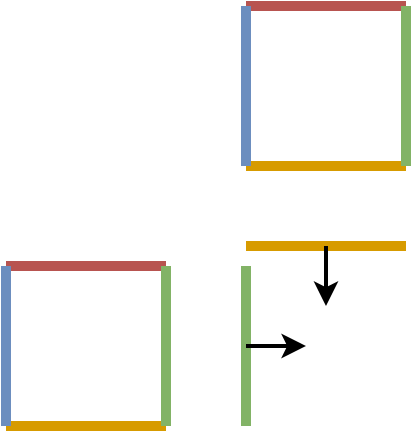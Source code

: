 <mxfile version="22.0.8" type="github" pages="5">
  <diagram name="SystolicArray" id="_0fA7uI4Y7OeELXTkgqh">
    <mxGraphModel dx="666" dy="469" grid="1" gridSize="10" guides="1" tooltips="1" connect="1" arrows="1" fold="1" page="1" pageScale="1" pageWidth="850" pageHeight="1100" math="0" shadow="0">
      <root>
        <mxCell id="0" />
        <mxCell id="1" parent="0" />
        <mxCell id="udaQH2-dt-T3eGOm7zWn-2" value="" style="endArrow=none;html=1;rounded=0;fillColor=#f8cecc;strokeColor=#b85450;strokeWidth=5;" edge="1" parent="1">
          <mxGeometry width="50" height="50" relative="1" as="geometry">
            <mxPoint x="260" y="360" as="sourcePoint" />
            <mxPoint x="340" y="360" as="targetPoint" />
          </mxGeometry>
        </mxCell>
        <mxCell id="udaQH2-dt-T3eGOm7zWn-3" value="" style="endArrow=none;html=1;rounded=0;strokeWidth=5;fillColor=#ffe6cc;strokeColor=#d79b00;" edge="1" parent="1">
          <mxGeometry width="50" height="50" relative="1" as="geometry">
            <mxPoint x="260" y="440" as="sourcePoint" />
            <mxPoint x="340" y="440" as="targetPoint" />
          </mxGeometry>
        </mxCell>
        <mxCell id="udaQH2-dt-T3eGOm7zWn-4" value="" style="endArrow=none;html=1;rounded=0;strokeWidth=5;fillColor=#dae8fc;strokeColor=#6c8ebf;" edge="1" parent="1">
          <mxGeometry width="50" height="50" relative="1" as="geometry">
            <mxPoint x="260" y="440" as="sourcePoint" />
            <mxPoint x="260" y="360" as="targetPoint" />
          </mxGeometry>
        </mxCell>
        <mxCell id="udaQH2-dt-T3eGOm7zWn-5" value="" style="endArrow=none;html=1;rounded=0;strokeWidth=5;fillColor=#d5e8d4;strokeColor=#82b366;" edge="1" parent="1">
          <mxGeometry width="50" height="50" relative="1" as="geometry">
            <mxPoint x="340" y="440" as="sourcePoint" />
            <mxPoint x="340" y="360" as="targetPoint" />
          </mxGeometry>
        </mxCell>
        <mxCell id="udaQH2-dt-T3eGOm7zWn-10" value="" style="endArrow=none;html=1;rounded=0;strokeWidth=5;fillColor=#d5e8d4;strokeColor=#82b366;" edge="1" parent="1">
          <mxGeometry width="50" height="50" relative="1" as="geometry">
            <mxPoint x="380" y="440" as="sourcePoint" />
            <mxPoint x="380" y="360" as="targetPoint" />
          </mxGeometry>
        </mxCell>
        <mxCell id="udaQH2-dt-T3eGOm7zWn-11" value="" style="endArrow=none;html=1;rounded=0;strokeWidth=5;fillColor=#ffe6cc;strokeColor=#d79b00;" edge="1" parent="1">
          <mxGeometry width="50" height="50" relative="1" as="geometry">
            <mxPoint x="380" y="350" as="sourcePoint" />
            <mxPoint x="460" y="350" as="targetPoint" />
          </mxGeometry>
        </mxCell>
        <mxCell id="udaQH2-dt-T3eGOm7zWn-12" value="" style="endArrow=classic;html=1;rounded=0;strokeWidth=2;" edge="1" parent="1">
          <mxGeometry width="50" height="50" relative="1" as="geometry">
            <mxPoint x="380" y="400" as="sourcePoint" />
            <mxPoint x="410" y="400" as="targetPoint" />
          </mxGeometry>
        </mxCell>
        <mxCell id="udaQH2-dt-T3eGOm7zWn-13" value="" style="endArrow=classic;html=1;rounded=0;strokeWidth=2;" edge="1" parent="1">
          <mxGeometry width="50" height="50" relative="1" as="geometry">
            <mxPoint x="420" y="350" as="sourcePoint" />
            <mxPoint x="420" y="380" as="targetPoint" />
          </mxGeometry>
        </mxCell>
        <mxCell id="CiaDxK5j0RdbnZbTILFE-1" value="" style="endArrow=none;html=1;rounded=0;fillColor=#f8cecc;strokeColor=#b85450;strokeWidth=5;" edge="1" parent="1">
          <mxGeometry width="50" height="50" relative="1" as="geometry">
            <mxPoint x="380" y="230" as="sourcePoint" />
            <mxPoint x="460" y="230" as="targetPoint" />
          </mxGeometry>
        </mxCell>
        <mxCell id="CiaDxK5j0RdbnZbTILFE-2" value="" style="endArrow=none;html=1;rounded=0;strokeWidth=5;fillColor=#ffe6cc;strokeColor=#d79b00;" edge="1" parent="1">
          <mxGeometry width="50" height="50" relative="1" as="geometry">
            <mxPoint x="380" y="310" as="sourcePoint" />
            <mxPoint x="460" y="310" as="targetPoint" />
          </mxGeometry>
        </mxCell>
        <mxCell id="CiaDxK5j0RdbnZbTILFE-3" value="" style="endArrow=none;html=1;rounded=0;strokeWidth=5;fillColor=#dae8fc;strokeColor=#6c8ebf;" edge="1" parent="1">
          <mxGeometry width="50" height="50" relative="1" as="geometry">
            <mxPoint x="380" y="310" as="sourcePoint" />
            <mxPoint x="380" y="230" as="targetPoint" />
          </mxGeometry>
        </mxCell>
        <mxCell id="CiaDxK5j0RdbnZbTILFE-4" value="" style="endArrow=none;html=1;rounded=0;strokeWidth=5;fillColor=#d5e8d4;strokeColor=#82b366;" edge="1" parent="1">
          <mxGeometry width="50" height="50" relative="1" as="geometry">
            <mxPoint x="460" y="310" as="sourcePoint" />
            <mxPoint x="460" y="230" as="targetPoint" />
          </mxGeometry>
        </mxCell>
      </root>
    </mxGraphModel>
  </diagram>
  <diagram id="TCrnNvOpN0uda4-RqeIG" name="Transpose">
    <mxGraphModel dx="666" dy="469" grid="1" gridSize="10" guides="1" tooltips="1" connect="1" arrows="1" fold="1" page="1" pageScale="1" pageWidth="850" pageHeight="1100" math="0" shadow="0">
      <root>
        <mxCell id="0" />
        <mxCell id="1" parent="0" />
        <mxCell id="F1uLLLbTjQi2H1f-FO4v-1" value="" style="endArrow=none;html=1;rounded=0;fillColor=#f8cecc;strokeColor=#b85450;strokeWidth=5;" edge="1" parent="1">
          <mxGeometry width="50" height="50" relative="1" as="geometry">
            <mxPoint x="220" y="469" as="sourcePoint" />
            <mxPoint x="300" y="469" as="targetPoint" />
          </mxGeometry>
        </mxCell>
        <mxCell id="F1uLLLbTjQi2H1f-FO4v-2" value="" style="endArrow=none;html=1;rounded=0;strokeWidth=5;fillColor=#ffe6cc;strokeColor=#d79b00;" edge="1" parent="1">
          <mxGeometry width="50" height="50" relative="1" as="geometry">
            <mxPoint x="220" y="549" as="sourcePoint" />
            <mxPoint x="300" y="549" as="targetPoint" />
          </mxGeometry>
        </mxCell>
        <mxCell id="F1uLLLbTjQi2H1f-FO4v-3" value="" style="endArrow=none;html=1;rounded=0;strokeWidth=5;fillColor=#dae8fc;strokeColor=#6c8ebf;" edge="1" parent="1">
          <mxGeometry width="50" height="50" relative="1" as="geometry">
            <mxPoint x="220" y="549" as="sourcePoint" />
            <mxPoint x="220" y="469" as="targetPoint" />
          </mxGeometry>
        </mxCell>
        <mxCell id="F1uLLLbTjQi2H1f-FO4v-4" value="" style="endArrow=none;html=1;rounded=0;strokeWidth=5;fillColor=#d5e8d4;strokeColor=#82b366;" edge="1" parent="1">
          <mxGeometry width="50" height="50" relative="1" as="geometry">
            <mxPoint x="300" y="549" as="sourcePoint" />
            <mxPoint x="300" y="469" as="targetPoint" />
          </mxGeometry>
        </mxCell>
        <mxCell id="F1uLLLbTjQi2H1f-FO4v-5" value="" style="endArrow=none;html=1;rounded=0;fillColor=#dae8fc;strokeColor=#6c8ebf;strokeWidth=5;" edge="1" parent="1">
          <mxGeometry width="50" height="50" relative="1" as="geometry">
            <mxPoint x="400" y="469" as="sourcePoint" />
            <mxPoint x="480" y="469" as="targetPoint" />
          </mxGeometry>
        </mxCell>
        <mxCell id="F1uLLLbTjQi2H1f-FO4v-6" value="" style="endArrow=none;html=1;rounded=0;strokeWidth=5;fillColor=#d5e8d4;strokeColor=#82b366;" edge="1" parent="1">
          <mxGeometry width="50" height="50" relative="1" as="geometry">
            <mxPoint x="400" y="549" as="sourcePoint" />
            <mxPoint x="480" y="549" as="targetPoint" />
          </mxGeometry>
        </mxCell>
        <mxCell id="F1uLLLbTjQi2H1f-FO4v-7" value="" style="endArrow=none;html=1;rounded=0;strokeWidth=5;fillColor=#f8cecc;strokeColor=#b85450;" edge="1" parent="1">
          <mxGeometry width="50" height="50" relative="1" as="geometry">
            <mxPoint x="400" y="549" as="sourcePoint" />
            <mxPoint x="400" y="469" as="targetPoint" />
          </mxGeometry>
        </mxCell>
        <mxCell id="F1uLLLbTjQi2H1f-FO4v-8" value="" style="endArrow=none;html=1;rounded=0;strokeWidth=5;fillColor=#ffe6cc;strokeColor=#d79b00;" edge="1" parent="1">
          <mxGeometry width="50" height="50" relative="1" as="geometry">
            <mxPoint x="480" y="549" as="sourcePoint" />
            <mxPoint x="480" y="469" as="targetPoint" />
          </mxGeometry>
        </mxCell>
        <mxCell id="MoMgpRwecLy2gWnf3JeH-1" value="" style="endArrow=classic;html=1;rounded=0;" edge="1" parent="1">
          <mxGeometry width="50" height="50" relative="1" as="geometry">
            <mxPoint x="330" y="510" as="sourcePoint" />
            <mxPoint x="370" y="510" as="targetPoint" />
          </mxGeometry>
        </mxCell>
        <mxCell id="MoMgpRwecLy2gWnf3JeH-2" value="Transpose" style="text;html=1;strokeColor=none;fillColor=none;align=center;verticalAlign=middle;whiteSpace=wrap;rounded=0;" vertex="1" parent="1">
          <mxGeometry x="320" y="480" width="60" height="30" as="geometry" />
        </mxCell>
        <mxCell id="2hMZ2ny4J0sNVfpHZ9jO-1" value="" style="endArrow=none;html=1;rounded=0;fillColor=#f8cecc;strokeColor=#b85450;strokeWidth=5;" edge="1" parent="1">
          <mxGeometry width="50" height="50" relative="1" as="geometry">
            <mxPoint x="280" y="590" as="sourcePoint" />
            <mxPoint x="360" y="590" as="targetPoint" />
          </mxGeometry>
        </mxCell>
        <mxCell id="2hMZ2ny4J0sNVfpHZ9jO-2" value="" style="endArrow=none;html=1;rounded=0;strokeWidth=5;fillColor=#ffe6cc;strokeColor=#d79b00;" edge="1" parent="1">
          <mxGeometry width="50" height="50" relative="1" as="geometry">
            <mxPoint x="280" y="670" as="sourcePoint" />
            <mxPoint x="360" y="670" as="targetPoint" />
          </mxGeometry>
        </mxCell>
        <mxCell id="2hMZ2ny4J0sNVfpHZ9jO-3" value="" style="endArrow=none;html=1;rounded=0;strokeWidth=5;fillColor=#dae8fc;strokeColor=#6c8ebf;" edge="1" parent="1">
          <mxGeometry width="50" height="50" relative="1" as="geometry">
            <mxPoint x="280" y="670" as="sourcePoint" />
            <mxPoint x="280" y="590" as="targetPoint" />
          </mxGeometry>
        </mxCell>
        <mxCell id="2hMZ2ny4J0sNVfpHZ9jO-4" value="" style="endArrow=none;html=1;rounded=0;strokeWidth=5;fillColor=#d5e8d4;strokeColor=#82b366;" edge="1" parent="1">
          <mxGeometry width="50" height="50" relative="1" as="geometry">
            <mxPoint x="360" y="670" as="sourcePoint" />
            <mxPoint x="360" y="590" as="targetPoint" />
          </mxGeometry>
        </mxCell>
        <mxCell id="2ZzJQaAyxBzxtaQIhgFP-1" value="" style="endArrow=none;html=1;rounded=0;strokeWidth=5;fillColor=#d5e8d4;strokeColor=#82b366;" edge="1" parent="1">
          <mxGeometry width="50" height="50" relative="1" as="geometry">
            <mxPoint x="390" y="670" as="sourcePoint" />
            <mxPoint x="390" y="590" as="targetPoint" />
          </mxGeometry>
        </mxCell>
        <mxCell id="2ZzJQaAyxBzxtaQIhgFP-2" value="" style="endArrow=none;html=1;rounded=0;strokeWidth=5;fillColor=#d5e8d4;strokeColor=#82b366;" edge="1" parent="1">
          <mxGeometry width="50" height="50" relative="1" as="geometry">
            <mxPoint x="400" y="580" as="sourcePoint" />
            <mxPoint x="480" y="580" as="targetPoint" />
          </mxGeometry>
        </mxCell>
        <mxCell id="kbmnMQV1_0hTl4MPZNrr-1" value="" style="endArrow=classic;html=1;rounded=0;strokeWidth=2;" edge="1" parent="1">
          <mxGeometry width="50" height="50" relative="1" as="geometry">
            <mxPoint x="390" y="630" as="sourcePoint" />
            <mxPoint x="420" y="630" as="targetPoint" />
          </mxGeometry>
        </mxCell>
        <mxCell id="XdVxFYBZ0g8K1tq4d0Mr-1" value="" style="endArrow=classic;html=1;rounded=0;strokeWidth=2;" edge="1" parent="1">
          <mxGeometry width="50" height="50" relative="1" as="geometry">
            <mxPoint x="440" y="580" as="sourcePoint" />
            <mxPoint x="440" y="610" as="targetPoint" />
          </mxGeometry>
        </mxCell>
      </root>
    </mxGraphModel>
  </diagram>
  <diagram id="Z15te4KDYdfb_OWStYae" name="SystolicFlow">
    <mxGraphModel dx="972" dy="684" grid="1" gridSize="10" guides="1" tooltips="1" connect="1" arrows="1" fold="1" page="1" pageScale="1" pageWidth="850" pageHeight="1100" math="0" shadow="0">
      <root>
        <mxCell id="0" />
        <mxCell id="1" parent="0" />
        <mxCell id="45oBi3vn5nIiIgX2RiwL-40" style="edgeStyle=orthogonalEdgeStyle;rounded=0;orthogonalLoop=1;jettySize=auto;html=1;entryX=0;entryY=0.5;entryDx=0;entryDy=0;" edge="1" parent="1" source="45oBi3vn5nIiIgX2RiwL-1" target="45oBi3vn5nIiIgX2RiwL-4">
          <mxGeometry relative="1" as="geometry" />
        </mxCell>
        <mxCell id="45oBi3vn5nIiIgX2RiwL-1" value="Systolic Array" style="whiteSpace=wrap;html=1;aspect=fixed;" vertex="1" parent="1">
          <mxGeometry x="360" y="340" width="80" height="80" as="geometry" />
        </mxCell>
        <mxCell id="45oBi3vn5nIiIgX2RiwL-5" style="edgeStyle=orthogonalEdgeStyle;rounded=0;orthogonalLoop=1;jettySize=auto;html=1;entryX=0;entryY=0.5;entryDx=0;entryDy=0;" edge="1" parent="1" source="45oBi3vn5nIiIgX2RiwL-2" target="45oBi3vn5nIiIgX2RiwL-1">
          <mxGeometry relative="1" as="geometry" />
        </mxCell>
        <mxCell id="45oBi3vn5nIiIgX2RiwL-39" style="edgeStyle=orthogonalEdgeStyle;rounded=0;orthogonalLoop=1;jettySize=auto;html=1;" edge="1" parent="1" target="45oBi3vn5nIiIgX2RiwL-2">
          <mxGeometry relative="1" as="geometry">
            <mxPoint x="40" y="380" as="sourcePoint" />
          </mxGeometry>
        </mxCell>
        <mxCell id="45oBi3vn5nIiIgX2RiwL-2" value="Sender A" style="whiteSpace=wrap;html=1;aspect=fixed;" vertex="1" parent="1">
          <mxGeometry x="150" y="340" width="80" height="80" as="geometry" />
        </mxCell>
        <mxCell id="45oBi3vn5nIiIgX2RiwL-6" style="edgeStyle=orthogonalEdgeStyle;rounded=0;orthogonalLoop=1;jettySize=auto;html=1;entryX=0.5;entryY=0;entryDx=0;entryDy=0;" edge="1" parent="1" source="45oBi3vn5nIiIgX2RiwL-3" target="45oBi3vn5nIiIgX2RiwL-1">
          <mxGeometry relative="1" as="geometry" />
        </mxCell>
        <mxCell id="id1_gUrzKkzGW-O8Wt1E-1" style="edgeStyle=orthogonalEdgeStyle;rounded=0;orthogonalLoop=1;jettySize=auto;html=1;" edge="1" parent="1" target="45oBi3vn5nIiIgX2RiwL-3">
          <mxGeometry relative="1" as="geometry">
            <mxPoint x="400" y="140" as="sourcePoint" />
          </mxGeometry>
        </mxCell>
        <mxCell id="45oBi3vn5nIiIgX2RiwL-3" value="Sender B" style="whiteSpace=wrap;html=1;aspect=fixed;" vertex="1" parent="1">
          <mxGeometry x="360" y="210" width="80" height="80" as="geometry" />
        </mxCell>
        <mxCell id="45oBi3vn5nIiIgX2RiwL-41" style="edgeStyle=orthogonalEdgeStyle;rounded=0;orthogonalLoop=1;jettySize=auto;html=1;" edge="1" parent="1" source="45oBi3vn5nIiIgX2RiwL-4">
          <mxGeometry relative="1" as="geometry">
            <mxPoint x="680" y="380" as="targetPoint" />
          </mxGeometry>
        </mxCell>
        <mxCell id="45oBi3vn5nIiIgX2RiwL-4" value="Reader" style="whiteSpace=wrap;html=1;aspect=fixed;" vertex="1" parent="1">
          <mxGeometry x="500" y="340" width="80" height="80" as="geometry" />
        </mxCell>
        <mxCell id="45oBi3vn5nIiIgX2RiwL-7" value="" style="shape=table;startSize=0;container=1;collapsible=0;childLayout=tableLayout;fontSize=16;swimlaneFillColor=none;fillColor=#f5f5f5;fontColor=#333333;strokeColor=#000000;strokeWidth=1;swimlaneLine=1;" vertex="1" parent="1">
          <mxGeometry x="80" y="300" width="50" height="50" as="geometry" />
        </mxCell>
        <mxCell id="45oBi3vn5nIiIgX2RiwL-8" value="" style="shape=tableRow;horizontal=0;startSize=0;swimlaneHead=0;swimlaneBody=0;strokeColor=#000000;top=0;left=0;bottom=0;right=0;collapsible=0;dropTarget=0;fillColor=none;points=[[0,0.5],[1,0.5]];portConstraint=eastwest;fontSize=16;swimlaneFillColor=none;strokeWidth=1;swimlaneLine=1;" vertex="1" parent="45oBi3vn5nIiIgX2RiwL-7">
          <mxGeometry width="50" height="17" as="geometry" />
        </mxCell>
        <mxCell id="45oBi3vn5nIiIgX2RiwL-9" value="" style="shape=partialRectangle;html=1;whiteSpace=wrap;connectable=0;strokeColor=#000000;overflow=hidden;fillColor=#dae8fc;top=0;left=0;bottom=0;right=0;pointerEvents=1;fontSize=16;swimlaneFillColor=none;strokeWidth=1;swimlaneLine=1;" vertex="1" parent="45oBi3vn5nIiIgX2RiwL-8">
          <mxGeometry width="17" height="17" as="geometry">
            <mxRectangle width="17" height="17" as="alternateBounds" />
          </mxGeometry>
        </mxCell>
        <mxCell id="45oBi3vn5nIiIgX2RiwL-10" value="" style="shape=partialRectangle;html=1;whiteSpace=wrap;connectable=0;strokeColor=#000000;overflow=hidden;fillColor=#dae8fc;top=0;left=0;bottom=0;right=0;pointerEvents=1;fontSize=16;swimlaneFillColor=none;strokeWidth=1;swimlaneLine=1;" vertex="1" parent="45oBi3vn5nIiIgX2RiwL-8">
          <mxGeometry x="17" width="16" height="17" as="geometry">
            <mxRectangle width="16" height="17" as="alternateBounds" />
          </mxGeometry>
        </mxCell>
        <mxCell id="45oBi3vn5nIiIgX2RiwL-11" value="" style="shape=partialRectangle;html=1;whiteSpace=wrap;connectable=0;strokeColor=#000000;overflow=hidden;fillColor=#dae8fc;top=0;left=0;bottom=0;right=0;pointerEvents=1;fontSize=16;swimlaneFillColor=none;strokeWidth=1;swimlaneLine=1;" vertex="1" parent="45oBi3vn5nIiIgX2RiwL-8">
          <mxGeometry x="33" width="17" height="17" as="geometry">
            <mxRectangle width="17" height="17" as="alternateBounds" />
          </mxGeometry>
        </mxCell>
        <mxCell id="45oBi3vn5nIiIgX2RiwL-12" value="" style="shape=tableRow;horizontal=0;startSize=0;swimlaneHead=0;swimlaneBody=0;strokeColor=#000000;top=0;left=0;bottom=0;right=0;collapsible=0;dropTarget=0;fillColor=none;points=[[0,0.5],[1,0.5]];portConstraint=eastwest;fontSize=16;swimlaneFillColor=none;strokeWidth=1;swimlaneLine=1;" vertex="1" parent="45oBi3vn5nIiIgX2RiwL-7">
          <mxGeometry y="17" width="50" height="16" as="geometry" />
        </mxCell>
        <mxCell id="45oBi3vn5nIiIgX2RiwL-13" value="" style="shape=partialRectangle;html=1;whiteSpace=wrap;connectable=0;strokeColor=#000000;overflow=hidden;fillColor=#dae8fc;top=0;left=0;bottom=0;right=0;pointerEvents=1;fontSize=16;swimlaneFillColor=none;strokeWidth=1;swimlaneLine=1;" vertex="1" parent="45oBi3vn5nIiIgX2RiwL-12">
          <mxGeometry width="17" height="16" as="geometry">
            <mxRectangle width="17" height="16" as="alternateBounds" />
          </mxGeometry>
        </mxCell>
        <mxCell id="45oBi3vn5nIiIgX2RiwL-14" value="" style="shape=partialRectangle;html=1;whiteSpace=wrap;connectable=0;strokeColor=#000000;overflow=hidden;fillColor=#dae8fc;top=0;left=0;bottom=0;right=0;pointerEvents=1;fontSize=16;swimlaneFillColor=none;strokeWidth=1;swimlaneLine=1;" vertex="1" parent="45oBi3vn5nIiIgX2RiwL-12">
          <mxGeometry x="17" width="16" height="16" as="geometry">
            <mxRectangle width="16" height="16" as="alternateBounds" />
          </mxGeometry>
        </mxCell>
        <mxCell id="45oBi3vn5nIiIgX2RiwL-15" value="" style="shape=partialRectangle;html=1;whiteSpace=wrap;connectable=0;strokeColor=#000000;overflow=hidden;fillColor=#dae8fc;top=0;left=0;bottom=0;right=0;pointerEvents=1;fontSize=16;swimlaneFillColor=none;strokeWidth=1;swimlaneLine=1;" vertex="1" parent="45oBi3vn5nIiIgX2RiwL-12">
          <mxGeometry x="33" width="17" height="16" as="geometry">
            <mxRectangle width="17" height="16" as="alternateBounds" />
          </mxGeometry>
        </mxCell>
        <mxCell id="45oBi3vn5nIiIgX2RiwL-16" value="" style="shape=tableRow;horizontal=0;startSize=0;swimlaneHead=0;swimlaneBody=0;strokeColor=#000000;top=0;left=0;bottom=0;right=0;collapsible=0;dropTarget=0;fillColor=none;points=[[0,0.5],[1,0.5]];portConstraint=eastwest;fontSize=16;swimlaneFillColor=none;strokeWidth=1;swimlaneLine=1;" vertex="1" parent="45oBi3vn5nIiIgX2RiwL-7">
          <mxGeometry y="33" width="50" height="17" as="geometry" />
        </mxCell>
        <mxCell id="45oBi3vn5nIiIgX2RiwL-17" value="" style="shape=partialRectangle;html=1;whiteSpace=wrap;connectable=0;strokeColor=#000000;overflow=hidden;fillColor=#dae8fc;top=0;left=0;bottom=0;right=0;pointerEvents=1;fontSize=16;swimlaneFillColor=none;strokeWidth=1;swimlaneLine=1;" vertex="1" parent="45oBi3vn5nIiIgX2RiwL-16">
          <mxGeometry width="17" height="17" as="geometry">
            <mxRectangle width="17" height="17" as="alternateBounds" />
          </mxGeometry>
        </mxCell>
        <mxCell id="45oBi3vn5nIiIgX2RiwL-18" value="" style="shape=partialRectangle;html=1;whiteSpace=wrap;connectable=0;strokeColor=#000000;overflow=hidden;fillColor=#dae8fc;top=0;left=0;bottom=0;right=0;pointerEvents=1;fontSize=16;swimlaneFillColor=none;strokeWidth=1;swimlaneLine=1;" vertex="1" parent="45oBi3vn5nIiIgX2RiwL-16">
          <mxGeometry x="17" width="16" height="17" as="geometry">
            <mxRectangle width="16" height="17" as="alternateBounds" />
          </mxGeometry>
        </mxCell>
        <mxCell id="45oBi3vn5nIiIgX2RiwL-19" value="" style="shape=partialRectangle;html=1;whiteSpace=wrap;connectable=0;strokeColor=#000000;overflow=hidden;fillColor=#dae8fc;top=0;left=0;bottom=0;right=0;pointerEvents=1;fontSize=16;swimlaneFillColor=none;strokeWidth=1;swimlaneLine=1;" vertex="1" parent="45oBi3vn5nIiIgX2RiwL-16">
          <mxGeometry x="33" width="17" height="17" as="geometry">
            <mxRectangle width="17" height="17" as="alternateBounds" />
          </mxGeometry>
        </mxCell>
        <mxCell id="45oBi3vn5nIiIgX2RiwL-20" value="" style="shape=table;startSize=0;container=1;collapsible=0;childLayout=tableLayout;fontSize=16;swimlaneFillColor=none;fillColor=#f5f5f5;fontColor=#333333;strokeColor=#000000;strokeWidth=1;swimlaneLine=1;" vertex="1" parent="1">
          <mxGeometry x="250" y="300" width="90" height="50" as="geometry" />
        </mxCell>
        <mxCell id="45oBi3vn5nIiIgX2RiwL-21" value="" style="shape=tableRow;horizontal=0;startSize=0;swimlaneHead=0;swimlaneBody=0;strokeColor=#000000;top=0;left=0;bottom=0;right=0;collapsible=0;dropTarget=0;fillColor=none;points=[[0,0.5],[1,0.5]];portConstraint=eastwest;fontSize=16;swimlaneFillColor=none;strokeWidth=1;swimlaneLine=1;" vertex="1" parent="45oBi3vn5nIiIgX2RiwL-20">
          <mxGeometry width="90" height="17" as="geometry" />
        </mxCell>
        <mxCell id="45oBi3vn5nIiIgX2RiwL-36" style="shape=partialRectangle;html=1;whiteSpace=wrap;connectable=0;overflow=hidden;top=0;left=0;bottom=0;right=0;pointerEvents=1;fontSize=16;swimlaneFillColor=none;strokeWidth=1;swimlaneLine=1;" vertex="1" parent="45oBi3vn5nIiIgX2RiwL-21">
          <mxGeometry width="18" height="17" as="geometry">
            <mxRectangle width="18" height="17" as="alternateBounds" />
          </mxGeometry>
        </mxCell>
        <mxCell id="45oBi3vn5nIiIgX2RiwL-33" style="shape=partialRectangle;html=1;whiteSpace=wrap;connectable=0;overflow=hidden;top=0;left=0;bottom=0;right=0;pointerEvents=1;fontSize=16;swimlaneFillColor=none;strokeWidth=1;swimlaneLine=1;" vertex="1" parent="45oBi3vn5nIiIgX2RiwL-21">
          <mxGeometry x="18" width="18" height="17" as="geometry">
            <mxRectangle width="18" height="17" as="alternateBounds" />
          </mxGeometry>
        </mxCell>
        <mxCell id="45oBi3vn5nIiIgX2RiwL-22" value="" style="shape=partialRectangle;html=1;whiteSpace=wrap;connectable=0;strokeColor=#000000;overflow=hidden;fillColor=#dae8fc;top=0;left=0;bottom=0;right=0;pointerEvents=1;fontSize=16;swimlaneFillColor=none;strokeWidth=1;swimlaneLine=1;" vertex="1" parent="45oBi3vn5nIiIgX2RiwL-21">
          <mxGeometry x="36" width="18" height="17" as="geometry">
            <mxRectangle width="18" height="17" as="alternateBounds" />
          </mxGeometry>
        </mxCell>
        <mxCell id="45oBi3vn5nIiIgX2RiwL-23" value="" style="shape=partialRectangle;html=1;whiteSpace=wrap;connectable=0;strokeColor=#000000;overflow=hidden;fillColor=#dae8fc;top=0;left=0;bottom=0;right=0;pointerEvents=1;fontSize=16;swimlaneFillColor=none;strokeWidth=1;swimlaneLine=1;" vertex="1" parent="45oBi3vn5nIiIgX2RiwL-21">
          <mxGeometry x="54" width="18" height="17" as="geometry">
            <mxRectangle width="18" height="17" as="alternateBounds" />
          </mxGeometry>
        </mxCell>
        <mxCell id="45oBi3vn5nIiIgX2RiwL-24" value="" style="shape=partialRectangle;html=1;whiteSpace=wrap;connectable=0;strokeColor=#000000;overflow=hidden;fillColor=#dae8fc;top=0;left=0;bottom=0;right=0;pointerEvents=1;fontSize=16;swimlaneFillColor=none;strokeWidth=1;swimlaneLine=1;" vertex="1" parent="45oBi3vn5nIiIgX2RiwL-21">
          <mxGeometry x="72" width="18" height="17" as="geometry">
            <mxRectangle width="18" height="17" as="alternateBounds" />
          </mxGeometry>
        </mxCell>
        <mxCell id="45oBi3vn5nIiIgX2RiwL-25" value="" style="shape=tableRow;horizontal=0;startSize=0;swimlaneHead=0;swimlaneBody=0;strokeColor=#000000;top=0;left=0;bottom=0;right=0;collapsible=0;dropTarget=0;fillColor=none;points=[[0,0.5],[1,0.5]];portConstraint=eastwest;fontSize=16;swimlaneFillColor=none;strokeWidth=1;swimlaneLine=1;" vertex="1" parent="45oBi3vn5nIiIgX2RiwL-20">
          <mxGeometry y="17" width="90" height="16" as="geometry" />
        </mxCell>
        <mxCell id="45oBi3vn5nIiIgX2RiwL-37" style="shape=partialRectangle;html=1;whiteSpace=wrap;connectable=0;overflow=hidden;top=0;left=0;bottom=0;right=0;pointerEvents=1;fontSize=16;swimlaneFillColor=none;strokeWidth=1;swimlaneLine=1;" vertex="1" parent="45oBi3vn5nIiIgX2RiwL-25">
          <mxGeometry width="18" height="16" as="geometry">
            <mxRectangle width="18" height="16" as="alternateBounds" />
          </mxGeometry>
        </mxCell>
        <mxCell id="45oBi3vn5nIiIgX2RiwL-34" style="shape=partialRectangle;html=1;whiteSpace=wrap;connectable=0;strokeColor=#000000;overflow=hidden;fillColor=#dae8fc;top=0;left=0;bottom=0;right=0;pointerEvents=1;fontSize=16;swimlaneFillColor=none;strokeWidth=1;swimlaneLine=1;" vertex="1" parent="45oBi3vn5nIiIgX2RiwL-25">
          <mxGeometry x="18" width="18" height="16" as="geometry">
            <mxRectangle width="18" height="16" as="alternateBounds" />
          </mxGeometry>
        </mxCell>
        <mxCell id="45oBi3vn5nIiIgX2RiwL-26" value="" style="shape=partialRectangle;html=1;whiteSpace=wrap;connectable=0;strokeColor=#000000;overflow=hidden;fillColor=#dae8fc;top=0;left=0;bottom=0;right=0;pointerEvents=1;fontSize=16;swimlaneFillColor=none;strokeWidth=1;swimlaneLine=1;" vertex="1" parent="45oBi3vn5nIiIgX2RiwL-25">
          <mxGeometry x="36" width="18" height="16" as="geometry">
            <mxRectangle width="18" height="16" as="alternateBounds" />
          </mxGeometry>
        </mxCell>
        <mxCell id="45oBi3vn5nIiIgX2RiwL-27" value="" style="shape=partialRectangle;html=1;whiteSpace=wrap;connectable=0;strokeColor=#000000;overflow=hidden;fillColor=#dae8fc;top=0;left=0;bottom=0;right=0;pointerEvents=1;fontSize=16;swimlaneFillColor=none;strokeWidth=1;swimlaneLine=1;" vertex="1" parent="45oBi3vn5nIiIgX2RiwL-25">
          <mxGeometry x="54" width="18" height="16" as="geometry">
            <mxRectangle width="18" height="16" as="alternateBounds" />
          </mxGeometry>
        </mxCell>
        <mxCell id="45oBi3vn5nIiIgX2RiwL-28" value="" style="shape=partialRectangle;html=1;whiteSpace=wrap;connectable=0;overflow=hidden;top=0;left=0;bottom=0;right=0;pointerEvents=1;fontSize=16;swimlaneFillColor=none;strokeWidth=1;swimlaneLine=1;" vertex="1" parent="45oBi3vn5nIiIgX2RiwL-25">
          <mxGeometry x="72" width="18" height="16" as="geometry">
            <mxRectangle width="18" height="16" as="alternateBounds" />
          </mxGeometry>
        </mxCell>
        <mxCell id="45oBi3vn5nIiIgX2RiwL-29" value="" style="shape=tableRow;horizontal=0;startSize=0;swimlaneHead=0;swimlaneBody=0;strokeColor=#000000;top=0;left=0;bottom=0;right=0;collapsible=0;dropTarget=0;fillColor=none;points=[[0,0.5],[1,0.5]];portConstraint=eastwest;fontSize=16;swimlaneFillColor=none;strokeWidth=1;swimlaneLine=1;" vertex="1" parent="45oBi3vn5nIiIgX2RiwL-20">
          <mxGeometry y="33" width="90" height="17" as="geometry" />
        </mxCell>
        <mxCell id="45oBi3vn5nIiIgX2RiwL-38" style="shape=partialRectangle;html=1;whiteSpace=wrap;connectable=0;strokeColor=#000000;overflow=hidden;fillColor=#dae8fc;top=0;left=0;bottom=0;right=0;pointerEvents=1;fontSize=16;swimlaneFillColor=none;strokeWidth=1;swimlaneLine=1;" vertex="1" parent="45oBi3vn5nIiIgX2RiwL-29">
          <mxGeometry width="18" height="17" as="geometry">
            <mxRectangle width="18" height="17" as="alternateBounds" />
          </mxGeometry>
        </mxCell>
        <mxCell id="45oBi3vn5nIiIgX2RiwL-35" style="shape=partialRectangle;html=1;whiteSpace=wrap;connectable=0;strokeColor=#000000;overflow=hidden;fillColor=#dae8fc;top=0;left=0;bottom=0;right=0;pointerEvents=1;fontSize=16;swimlaneFillColor=none;strokeWidth=1;swimlaneLine=1;" vertex="1" parent="45oBi3vn5nIiIgX2RiwL-29">
          <mxGeometry x="18" width="18" height="17" as="geometry">
            <mxRectangle width="18" height="17" as="alternateBounds" />
          </mxGeometry>
        </mxCell>
        <mxCell id="45oBi3vn5nIiIgX2RiwL-30" value="" style="shape=partialRectangle;html=1;whiteSpace=wrap;connectable=0;strokeColor=#000000;overflow=hidden;fillColor=#dae8fc;top=0;left=0;bottom=0;right=0;pointerEvents=1;fontSize=16;swimlaneFillColor=none;strokeWidth=1;swimlaneLine=1;" vertex="1" parent="45oBi3vn5nIiIgX2RiwL-29">
          <mxGeometry x="36" width="18" height="17" as="geometry">
            <mxRectangle width="18" height="17" as="alternateBounds" />
          </mxGeometry>
        </mxCell>
        <mxCell id="45oBi3vn5nIiIgX2RiwL-31" value="" style="shape=partialRectangle;html=1;whiteSpace=wrap;connectable=0;overflow=hidden;top=0;left=0;bottom=0;right=0;pointerEvents=1;fontSize=16;swimlaneFillColor=none;strokeWidth=1;swimlaneLine=1;" vertex="1" parent="45oBi3vn5nIiIgX2RiwL-29">
          <mxGeometry x="54" width="18" height="17" as="geometry">
            <mxRectangle width="18" height="17" as="alternateBounds" />
          </mxGeometry>
        </mxCell>
        <mxCell id="45oBi3vn5nIiIgX2RiwL-32" value="" style="shape=partialRectangle;html=1;whiteSpace=wrap;connectable=0;overflow=hidden;top=0;left=0;bottom=0;right=0;pointerEvents=1;fontSize=16;swimlaneFillColor=none;strokeWidth=1;swimlaneLine=1;" vertex="1" parent="45oBi3vn5nIiIgX2RiwL-29">
          <mxGeometry x="72" width="18" height="17" as="geometry">
            <mxRectangle width="18" height="17" as="alternateBounds" />
          </mxGeometry>
        </mxCell>
        <mxCell id="45oBi3vn5nIiIgX2RiwL-42" value="" style="shape=table;startSize=0;container=1;collapsible=0;childLayout=tableLayout;fontSize=16;swimlaneFillColor=none;fillColor=#f5f5f5;fontColor=#333333;strokeColor=#000000;strokeWidth=1;swimlaneLine=1;" vertex="1" parent="1">
          <mxGeometry x="600" y="300" width="50" height="50" as="geometry" />
        </mxCell>
        <mxCell id="45oBi3vn5nIiIgX2RiwL-43" value="" style="shape=tableRow;horizontal=0;startSize=0;swimlaneHead=0;swimlaneBody=0;strokeColor=#000000;top=0;left=0;bottom=0;right=0;collapsible=0;dropTarget=0;fillColor=none;points=[[0,0.5],[1,0.5]];portConstraint=eastwest;fontSize=16;swimlaneFillColor=none;strokeWidth=1;swimlaneLine=1;" vertex="1" parent="45oBi3vn5nIiIgX2RiwL-42">
          <mxGeometry width="50" height="17" as="geometry" />
        </mxCell>
        <mxCell id="45oBi3vn5nIiIgX2RiwL-44" value="" style="shape=partialRectangle;html=1;whiteSpace=wrap;connectable=0;strokeColor=#d79b00;overflow=hidden;fillColor=#ffe6cc;top=0;left=0;bottom=0;right=0;pointerEvents=1;fontSize=16;swimlaneFillColor=none;strokeWidth=1;swimlaneLine=1;" vertex="1" parent="45oBi3vn5nIiIgX2RiwL-43">
          <mxGeometry width="17" height="17" as="geometry">
            <mxRectangle width="17" height="17" as="alternateBounds" />
          </mxGeometry>
        </mxCell>
        <mxCell id="45oBi3vn5nIiIgX2RiwL-45" value="" style="shape=partialRectangle;html=1;whiteSpace=wrap;connectable=0;strokeColor=#d79b00;overflow=hidden;fillColor=#ffe6cc;top=0;left=0;bottom=0;right=0;pointerEvents=1;fontSize=16;swimlaneFillColor=none;strokeWidth=1;swimlaneLine=1;" vertex="1" parent="45oBi3vn5nIiIgX2RiwL-43">
          <mxGeometry x="17" width="16" height="17" as="geometry">
            <mxRectangle width="16" height="17" as="alternateBounds" />
          </mxGeometry>
        </mxCell>
        <mxCell id="45oBi3vn5nIiIgX2RiwL-46" value="" style="shape=partialRectangle;html=1;whiteSpace=wrap;connectable=0;strokeColor=#d79b00;overflow=hidden;fillColor=#ffe6cc;top=0;left=0;bottom=0;right=0;pointerEvents=1;fontSize=16;swimlaneFillColor=none;strokeWidth=1;swimlaneLine=1;" vertex="1" parent="45oBi3vn5nIiIgX2RiwL-43">
          <mxGeometry x="33" width="17" height="17" as="geometry">
            <mxRectangle width="17" height="17" as="alternateBounds" />
          </mxGeometry>
        </mxCell>
        <mxCell id="45oBi3vn5nIiIgX2RiwL-47" value="" style="shape=tableRow;horizontal=0;startSize=0;swimlaneHead=0;swimlaneBody=0;strokeColor=#000000;top=0;left=0;bottom=0;right=0;collapsible=0;dropTarget=0;fillColor=none;points=[[0,0.5],[1,0.5]];portConstraint=eastwest;fontSize=16;swimlaneFillColor=none;strokeWidth=1;swimlaneLine=1;" vertex="1" parent="45oBi3vn5nIiIgX2RiwL-42">
          <mxGeometry y="17" width="50" height="16" as="geometry" />
        </mxCell>
        <mxCell id="45oBi3vn5nIiIgX2RiwL-48" value="" style="shape=partialRectangle;html=1;whiteSpace=wrap;connectable=0;strokeColor=#d79b00;overflow=hidden;fillColor=#ffe6cc;top=0;left=0;bottom=0;right=0;pointerEvents=1;fontSize=16;swimlaneFillColor=none;strokeWidth=1;swimlaneLine=1;" vertex="1" parent="45oBi3vn5nIiIgX2RiwL-47">
          <mxGeometry width="17" height="16" as="geometry">
            <mxRectangle width="17" height="16" as="alternateBounds" />
          </mxGeometry>
        </mxCell>
        <mxCell id="45oBi3vn5nIiIgX2RiwL-49" value="" style="shape=partialRectangle;html=1;whiteSpace=wrap;connectable=0;strokeColor=#d79b00;overflow=hidden;fillColor=#ffe6cc;top=0;left=0;bottom=0;right=0;pointerEvents=1;fontSize=16;swimlaneFillColor=none;strokeWidth=1;swimlaneLine=1;" vertex="1" parent="45oBi3vn5nIiIgX2RiwL-47">
          <mxGeometry x="17" width="16" height="16" as="geometry">
            <mxRectangle width="16" height="16" as="alternateBounds" />
          </mxGeometry>
        </mxCell>
        <mxCell id="45oBi3vn5nIiIgX2RiwL-50" value="" style="shape=partialRectangle;html=1;whiteSpace=wrap;connectable=0;strokeColor=#d79b00;overflow=hidden;fillColor=#ffe6cc;top=0;left=0;bottom=0;right=0;pointerEvents=1;fontSize=16;swimlaneFillColor=none;strokeWidth=1;swimlaneLine=1;" vertex="1" parent="45oBi3vn5nIiIgX2RiwL-47">
          <mxGeometry x="33" width="17" height="16" as="geometry">
            <mxRectangle width="17" height="16" as="alternateBounds" />
          </mxGeometry>
        </mxCell>
        <mxCell id="45oBi3vn5nIiIgX2RiwL-51" value="" style="shape=tableRow;horizontal=0;startSize=0;swimlaneHead=0;swimlaneBody=0;strokeColor=#000000;top=0;left=0;bottom=0;right=0;collapsible=0;dropTarget=0;fillColor=none;points=[[0,0.5],[1,0.5]];portConstraint=eastwest;fontSize=16;swimlaneFillColor=none;strokeWidth=1;swimlaneLine=1;" vertex="1" parent="45oBi3vn5nIiIgX2RiwL-42">
          <mxGeometry y="33" width="50" height="17" as="geometry" />
        </mxCell>
        <mxCell id="45oBi3vn5nIiIgX2RiwL-52" value="" style="shape=partialRectangle;html=1;whiteSpace=wrap;connectable=0;strokeColor=#d79b00;overflow=hidden;fillColor=#ffe6cc;top=0;left=0;bottom=0;right=0;pointerEvents=1;fontSize=16;swimlaneFillColor=none;strokeWidth=1;swimlaneLine=1;" vertex="1" parent="45oBi3vn5nIiIgX2RiwL-51">
          <mxGeometry width="17" height="17" as="geometry">
            <mxRectangle width="17" height="17" as="alternateBounds" />
          </mxGeometry>
        </mxCell>
        <mxCell id="45oBi3vn5nIiIgX2RiwL-53" value="" style="shape=partialRectangle;html=1;whiteSpace=wrap;connectable=0;strokeColor=#d79b00;overflow=hidden;fillColor=#ffe6cc;top=0;left=0;bottom=0;right=0;pointerEvents=1;fontSize=16;swimlaneFillColor=none;strokeWidth=1;swimlaneLine=1;" vertex="1" parent="45oBi3vn5nIiIgX2RiwL-51">
          <mxGeometry x="17" width="16" height="17" as="geometry">
            <mxRectangle width="16" height="17" as="alternateBounds" />
          </mxGeometry>
        </mxCell>
        <mxCell id="45oBi3vn5nIiIgX2RiwL-54" value="" style="shape=partialRectangle;html=1;whiteSpace=wrap;connectable=0;strokeColor=#d79b00;overflow=hidden;fillColor=#ffe6cc;top=0;left=0;bottom=0;right=0;pointerEvents=1;fontSize=16;swimlaneFillColor=none;strokeWidth=1;swimlaneLine=1;" vertex="1" parent="45oBi3vn5nIiIgX2RiwL-51">
          <mxGeometry x="33" width="17" height="17" as="geometry">
            <mxRectangle width="17" height="17" as="alternateBounds" />
          </mxGeometry>
        </mxCell>
      </root>
    </mxGraphModel>
  </diagram>
  <diagram name="Copy of SystolicFlow" id="JV5UQlFeWszEpJObWrAk">
    <mxGraphModel dx="1372" dy="966" grid="1" gridSize="10" guides="1" tooltips="1" connect="1" arrows="1" fold="1" page="1" pageScale="1" pageWidth="850" pageHeight="1100" math="0" shadow="0">
      <root>
        <mxCell id="Y1YjxITI4LRJLDdAwMOh-0" />
        <mxCell id="Y1YjxITI4LRJLDdAwMOh-1" parent="Y1YjxITI4LRJLDdAwMOh-0" />
        <mxCell id="Y1YjxITI4LRJLDdAwMOh-2" style="edgeStyle=orthogonalEdgeStyle;rounded=0;orthogonalLoop=1;jettySize=auto;html=1;entryX=0;entryY=0.5;entryDx=0;entryDy=0;" edge="1" parent="Y1YjxITI4LRJLDdAwMOh-1" source="Y1YjxITI4LRJLDdAwMOh-3" target="Y1YjxITI4LRJLDdAwMOh-11">
          <mxGeometry relative="1" as="geometry" />
        </mxCell>
        <mxCell id="Y1YjxITI4LRJLDdAwMOh-3" value="Systolic Array" style="whiteSpace=wrap;html=1;aspect=fixed;" vertex="1" parent="Y1YjxITI4LRJLDdAwMOh-1">
          <mxGeometry x="360" y="340" width="80" height="80" as="geometry" />
        </mxCell>
        <mxCell id="Y1YjxITI4LRJLDdAwMOh-10" style="edgeStyle=orthogonalEdgeStyle;rounded=0;orthogonalLoop=1;jettySize=auto;html=1;entryX=0.5;entryY=0;entryDx=0;entryDy=0;" edge="1" parent="Y1YjxITI4LRJLDdAwMOh-1" target="vlBIoO1DlprrFdn-flvZ-18">
          <mxGeometry relative="1" as="geometry">
            <mxPoint x="600" y="379.74" as="targetPoint" />
            <mxPoint x="470" y="379.74" as="sourcePoint" />
          </mxGeometry>
        </mxCell>
        <mxCell id="Y1YjxITI4LRJLDdAwMOh-11" value="Reader" style="whiteSpace=wrap;html=1;aspect=fixed;" vertex="1" parent="Y1YjxITI4LRJLDdAwMOh-1">
          <mxGeometry x="470" y="340" width="80" height="80" as="geometry" />
        </mxCell>
        <mxCell id="vlBIoO1DlprrFdn-flvZ-5" style="edgeStyle=orthogonalEdgeStyle;rounded=0;orthogonalLoop=1;jettySize=auto;html=1;entryX=0;entryY=0.5;entryDx=0;entryDy=0;" edge="1" parent="Y1YjxITI4LRJLDdAwMOh-1" source="vlBIoO1DlprrFdn-flvZ-0" target="Y1YjxITI4LRJLDdAwMOh-3">
          <mxGeometry relative="1" as="geometry" />
        </mxCell>
        <mxCell id="vlBIoO1DlprrFdn-flvZ-25" style="edgeStyle=orthogonalEdgeStyle;rounded=0;orthogonalLoop=1;jettySize=auto;html=1;startArrow=classic;startFill=1;endArrow=none;endFill=0;" edge="1" parent="Y1YjxITI4LRJLDdAwMOh-1" source="vlBIoO1DlprrFdn-flvZ-0">
          <mxGeometry relative="1" as="geometry">
            <mxPoint x="230" y="470" as="targetPoint" />
          </mxGeometry>
        </mxCell>
        <mxCell id="vlBIoO1DlprrFdn-flvZ-0" value="Sender" style="rounded=0;whiteSpace=wrap;html=1;" vertex="1" parent="Y1YjxITI4LRJLDdAwMOh-1">
          <mxGeometry x="300" y="340" width="40" height="80" as="geometry" />
        </mxCell>
        <mxCell id="vlBIoO1DlprrFdn-flvZ-2" style="edgeStyle=orthogonalEdgeStyle;rounded=0;orthogonalLoop=1;jettySize=auto;html=1;entryX=0.5;entryY=0;entryDx=0;entryDy=0;" edge="1" parent="Y1YjxITI4LRJLDdAwMOh-1" source="vlBIoO1DlprrFdn-flvZ-1" target="Y1YjxITI4LRJLDdAwMOh-3">
          <mxGeometry relative="1" as="geometry" />
        </mxCell>
        <mxCell id="vlBIoO1DlprrFdn-flvZ-27" style="edgeStyle=orthogonalEdgeStyle;rounded=0;orthogonalLoop=1;jettySize=auto;html=1;" edge="1" parent="Y1YjxITI4LRJLDdAwMOh-1" target="vlBIoO1DlprrFdn-flvZ-1">
          <mxGeometry relative="1" as="geometry">
            <mxPoint x="400" y="230" as="sourcePoint" />
          </mxGeometry>
        </mxCell>
        <mxCell id="vlBIoO1DlprrFdn-flvZ-1" value="Sender" style="rounded=0;whiteSpace=wrap;html=1;" vertex="1" parent="Y1YjxITI4LRJLDdAwMOh-1">
          <mxGeometry x="360" y="280" width="80" height="40" as="geometry" />
        </mxCell>
        <mxCell id="vlBIoO1DlprrFdn-flvZ-14" style="edgeStyle=orthogonalEdgeStyle;rounded=0;orthogonalLoop=1;jettySize=auto;html=1;entryX=0;entryY=0.5;entryDx=0;entryDy=0;" edge="1" parent="Y1YjxITI4LRJLDdAwMOh-1" source="vlBIoO1DlprrFdn-flvZ-6" target="vlBIoO1DlprrFdn-flvZ-12">
          <mxGeometry relative="1" as="geometry" />
        </mxCell>
        <mxCell id="vlBIoO1DlprrFdn-flvZ-6" value="Systolic Array" style="whiteSpace=wrap;html=1;aspect=fixed;" vertex="1" parent="Y1YjxITI4LRJLDdAwMOh-1">
          <mxGeometry x="360" y="480" width="80" height="80" as="geometry" />
        </mxCell>
        <mxCell id="vlBIoO1DlprrFdn-flvZ-9" style="edgeStyle=orthogonalEdgeStyle;rounded=0;orthogonalLoop=1;jettySize=auto;html=1;entryX=0;entryY=0.5;entryDx=0;entryDy=0;" edge="1" parent="Y1YjxITI4LRJLDdAwMOh-1" source="vlBIoO1DlprrFdn-flvZ-7" target="vlBIoO1DlprrFdn-flvZ-6">
          <mxGeometry relative="1" as="geometry" />
        </mxCell>
        <mxCell id="vlBIoO1DlprrFdn-flvZ-26" style="edgeStyle=orthogonalEdgeStyle;rounded=0;orthogonalLoop=1;jettySize=auto;html=1;startArrow=classic;startFill=1;endArrow=none;endFill=0;" edge="1" parent="Y1YjxITI4LRJLDdAwMOh-1" source="vlBIoO1DlprrFdn-flvZ-7">
          <mxGeometry relative="1" as="geometry">
            <mxPoint x="230" y="470" as="targetPoint" />
          </mxGeometry>
        </mxCell>
        <mxCell id="vlBIoO1DlprrFdn-flvZ-7" value="Sender" style="rounded=0;whiteSpace=wrap;html=1;" vertex="1" parent="Y1YjxITI4LRJLDdAwMOh-1">
          <mxGeometry x="300" y="480" width="40" height="80" as="geometry" />
        </mxCell>
        <mxCell id="vlBIoO1DlprrFdn-flvZ-11" style="edgeStyle=orthogonalEdgeStyle;rounded=0;orthogonalLoop=1;jettySize=auto;html=1;entryX=0.5;entryY=1;entryDx=0;entryDy=0;" edge="1" parent="Y1YjxITI4LRJLDdAwMOh-1" source="vlBIoO1DlprrFdn-flvZ-10" target="vlBIoO1DlprrFdn-flvZ-6">
          <mxGeometry relative="1" as="geometry" />
        </mxCell>
        <mxCell id="vlBIoO1DlprrFdn-flvZ-10" value="Sender" style="rounded=0;whiteSpace=wrap;html=1;" vertex="1" parent="Y1YjxITI4LRJLDdAwMOh-1">
          <mxGeometry x="360" y="580" width="80" height="40" as="geometry" />
        </mxCell>
        <mxCell id="vlBIoO1DlprrFdn-flvZ-17" style="edgeStyle=orthogonalEdgeStyle;rounded=0;orthogonalLoop=1;jettySize=auto;html=1;entryX=0;entryY=0.5;entryDx=0;entryDy=0;" edge="1" parent="Y1YjxITI4LRJLDdAwMOh-1" source="vlBIoO1DlprrFdn-flvZ-12" target="vlBIoO1DlprrFdn-flvZ-16">
          <mxGeometry relative="1" as="geometry" />
        </mxCell>
        <mxCell id="vlBIoO1DlprrFdn-flvZ-12" value="Reader&lt;br&gt;(Transpose)" style="whiteSpace=wrap;html=1;aspect=fixed;" vertex="1" parent="Y1YjxITI4LRJLDdAwMOh-1">
          <mxGeometry x="470" y="480" width="80" height="80" as="geometry" />
        </mxCell>
        <mxCell id="vlBIoO1DlprrFdn-flvZ-32" style="edgeStyle=orthogonalEdgeStyle;rounded=0;orthogonalLoop=1;jettySize=auto;html=1;entryX=0;entryY=0.5;entryDx=0;entryDy=0;" edge="1" parent="Y1YjxITI4LRJLDdAwMOh-1" source="vlBIoO1DlprrFdn-flvZ-15" target="vlBIoO1DlprrFdn-flvZ-31">
          <mxGeometry relative="1" as="geometry" />
        </mxCell>
        <mxCell id="vlBIoO1DlprrFdn-flvZ-15" value="Systolic Array" style="whiteSpace=wrap;html=1;aspect=fixed;" vertex="1" parent="Y1YjxITI4LRJLDdAwMOh-1">
          <mxGeometry x="700" y="480" width="80" height="80" as="geometry" />
        </mxCell>
        <mxCell id="vlBIoO1DlprrFdn-flvZ-22" style="edgeStyle=orthogonalEdgeStyle;rounded=0;orthogonalLoop=1;jettySize=auto;html=1;entryX=0;entryY=0.5;entryDx=0;entryDy=0;" edge="1" parent="Y1YjxITI4LRJLDdAwMOh-1" source="vlBIoO1DlprrFdn-flvZ-16" target="vlBIoO1DlprrFdn-flvZ-15">
          <mxGeometry relative="1" as="geometry" />
        </mxCell>
        <mxCell id="vlBIoO1DlprrFdn-flvZ-16" value="Sender" style="rounded=0;whiteSpace=wrap;html=1;" vertex="1" parent="Y1YjxITI4LRJLDdAwMOh-1">
          <mxGeometry x="640" y="480" width="40" height="80" as="geometry" />
        </mxCell>
        <mxCell id="vlBIoO1DlprrFdn-flvZ-21" style="edgeStyle=orthogonalEdgeStyle;rounded=0;orthogonalLoop=1;jettySize=auto;html=1;entryX=0.5;entryY=0;entryDx=0;entryDy=0;" edge="1" parent="Y1YjxITI4LRJLDdAwMOh-1" source="vlBIoO1DlprrFdn-flvZ-18" target="vlBIoO1DlprrFdn-flvZ-15">
          <mxGeometry relative="1" as="geometry" />
        </mxCell>
        <mxCell id="vlBIoO1DlprrFdn-flvZ-18" value="Sender" style="rounded=0;whiteSpace=wrap;html=1;" vertex="1" parent="Y1YjxITI4LRJLDdAwMOh-1">
          <mxGeometry x="700" y="420" width="80" height="40" as="geometry" />
        </mxCell>
        <mxCell id="vlBIoO1DlprrFdn-flvZ-23" value="" style="endArrow=classic;html=1;rounded=0;entryX=0.5;entryY=1;entryDx=0;entryDy=0;" edge="1" parent="Y1YjxITI4LRJLDdAwMOh-1" target="vlBIoO1DlprrFdn-flvZ-10">
          <mxGeometry width="50" height="50" relative="1" as="geometry">
            <mxPoint x="400" y="670" as="sourcePoint" />
            <mxPoint x="425" y="650" as="targetPoint" />
          </mxGeometry>
        </mxCell>
        <mxCell id="vlBIoO1DlprrFdn-flvZ-24" value="" style="endArrow=classic;html=1;rounded=0;" edge="1" parent="Y1YjxITI4LRJLDdAwMOh-1">
          <mxGeometry width="50" height="50" relative="1" as="geometry">
            <mxPoint x="170" y="450" as="sourcePoint" />
            <mxPoint x="230" y="450" as="targetPoint" />
          </mxGeometry>
        </mxCell>
        <mxCell id="vlBIoO1DlprrFdn-flvZ-34" style="edgeStyle=orthogonalEdgeStyle;rounded=0;orthogonalLoop=1;jettySize=auto;html=1;startArrow=classic;startFill=1;endArrow=none;endFill=0;" edge="1" parent="Y1YjxITI4LRJLDdAwMOh-1" source="vlBIoO1DlprrFdn-flvZ-28">
          <mxGeometry relative="1" as="geometry">
            <mxPoint x="230" y="520" as="targetPoint" />
          </mxGeometry>
        </mxCell>
        <mxCell id="vlBIoO1DlprrFdn-flvZ-35" style="edgeStyle=orthogonalEdgeStyle;rounded=0;orthogonalLoop=1;jettySize=auto;html=1;entryX=0;entryY=0.5;entryDx=0;entryDy=0;" edge="1" parent="Y1YjxITI4LRJLDdAwMOh-1" source="vlBIoO1DlprrFdn-flvZ-28" target="vlBIoO1DlprrFdn-flvZ-29">
          <mxGeometry relative="1" as="geometry" />
        </mxCell>
        <mxCell id="vlBIoO1DlprrFdn-flvZ-28" value="Sender" style="rounded=0;whiteSpace=wrap;html=1;" vertex="1" parent="Y1YjxITI4LRJLDdAwMOh-1">
          <mxGeometry x="300" y="750" width="40" height="80" as="geometry" />
        </mxCell>
        <mxCell id="vlBIoO1DlprrFdn-flvZ-46" style="edgeStyle=orthogonalEdgeStyle;rounded=0;orthogonalLoop=1;jettySize=auto;html=1;entryX=0;entryY=0.5;entryDx=0;entryDy=0;" edge="1" parent="Y1YjxITI4LRJLDdAwMOh-1" source="vlBIoO1DlprrFdn-flvZ-29" target="vlBIoO1DlprrFdn-flvZ-39">
          <mxGeometry relative="1" as="geometry" />
        </mxCell>
        <mxCell id="vlBIoO1DlprrFdn-flvZ-29" value="Systolic Array" style="whiteSpace=wrap;html=1;aspect=fixed;" vertex="1" parent="Y1YjxITI4LRJLDdAwMOh-1">
          <mxGeometry x="360" y="750" width="80" height="80" as="geometry" />
        </mxCell>
        <mxCell id="vlBIoO1DlprrFdn-flvZ-43" style="edgeStyle=orthogonalEdgeStyle;rounded=0;orthogonalLoop=1;jettySize=auto;html=1;entryX=0;entryY=0.5;entryDx=0;entryDy=0;" edge="1" parent="Y1YjxITI4LRJLDdAwMOh-1" source="vlBIoO1DlprrFdn-flvZ-31" target="vlBIoO1DlprrFdn-flvZ-42">
          <mxGeometry relative="1" as="geometry" />
        </mxCell>
        <mxCell id="vlBIoO1DlprrFdn-flvZ-31" value="Scaled Softmax" style="whiteSpace=wrap;html=1;aspect=fixed;" vertex="1" parent="Y1YjxITI4LRJLDdAwMOh-1">
          <mxGeometry x="830" y="480" width="80" height="80" as="geometry" />
        </mxCell>
        <mxCell id="vlBIoO1DlprrFdn-flvZ-36" style="edgeStyle=orthogonalEdgeStyle;rounded=0;orthogonalLoop=1;jettySize=auto;html=1;" edge="1" parent="Y1YjxITI4LRJLDdAwMOh-1" target="vlBIoO1DlprrFdn-flvZ-33">
          <mxGeometry relative="1" as="geometry">
            <mxPoint x="400" y="940" as="sourcePoint" />
          </mxGeometry>
        </mxCell>
        <mxCell id="vlBIoO1DlprrFdn-flvZ-37" style="edgeStyle=orthogonalEdgeStyle;rounded=0;orthogonalLoop=1;jettySize=auto;html=1;entryX=0.5;entryY=1;entryDx=0;entryDy=0;" edge="1" parent="Y1YjxITI4LRJLDdAwMOh-1" source="vlBIoO1DlprrFdn-flvZ-33" target="vlBIoO1DlprrFdn-flvZ-29">
          <mxGeometry relative="1" as="geometry" />
        </mxCell>
        <mxCell id="vlBIoO1DlprrFdn-flvZ-33" value="Sender" style="rounded=0;whiteSpace=wrap;html=1;" vertex="1" parent="Y1YjxITI4LRJLDdAwMOh-1">
          <mxGeometry x="360" y="850" width="80" height="40" as="geometry" />
        </mxCell>
        <mxCell id="vlBIoO1DlprrFdn-flvZ-47" style="edgeStyle=orthogonalEdgeStyle;rounded=0;orthogonalLoop=1;jettySize=auto;html=1;entryX=0.5;entryY=1;entryDx=0;entryDy=0;" edge="1" parent="Y1YjxITI4LRJLDdAwMOh-1" source="vlBIoO1DlprrFdn-flvZ-39" target="vlBIoO1DlprrFdn-flvZ-41">
          <mxGeometry relative="1" as="geometry" />
        </mxCell>
        <mxCell id="vlBIoO1DlprrFdn-flvZ-39" value="Reader" style="whiteSpace=wrap;html=1;aspect=fixed;" vertex="1" parent="Y1YjxITI4LRJLDdAwMOh-1">
          <mxGeometry x="460" y="750" width="80" height="80" as="geometry" />
        </mxCell>
        <mxCell id="vlBIoO1DlprrFdn-flvZ-52" style="edgeStyle=orthogonalEdgeStyle;rounded=0;orthogonalLoop=1;jettySize=auto;html=1;" edge="1" parent="Y1YjxITI4LRJLDdAwMOh-1" source="vlBIoO1DlprrFdn-flvZ-40">
          <mxGeometry relative="1" as="geometry">
            <mxPoint x="1160" y="520" as="targetPoint" />
          </mxGeometry>
        </mxCell>
        <mxCell id="vlBIoO1DlprrFdn-flvZ-40" value="Systolic Array" style="whiteSpace=wrap;html=1;aspect=fixed;" vertex="1" parent="Y1YjxITI4LRJLDdAwMOh-1">
          <mxGeometry x="1020" y="480" width="80" height="80" as="geometry" />
        </mxCell>
        <mxCell id="vlBIoO1DlprrFdn-flvZ-45" style="edgeStyle=orthogonalEdgeStyle;rounded=0;orthogonalLoop=1;jettySize=auto;html=1;entryX=0.5;entryY=1;entryDx=0;entryDy=0;" edge="1" parent="Y1YjxITI4LRJLDdAwMOh-1" source="vlBIoO1DlprrFdn-flvZ-41" target="vlBIoO1DlprrFdn-flvZ-40">
          <mxGeometry relative="1" as="geometry" />
        </mxCell>
        <mxCell id="vlBIoO1DlprrFdn-flvZ-41" value="Sender" style="rounded=0;whiteSpace=wrap;html=1;" vertex="1" parent="Y1YjxITI4LRJLDdAwMOh-1">
          <mxGeometry x="1020" y="580" width="80" height="40" as="geometry" />
        </mxCell>
        <mxCell id="vlBIoO1DlprrFdn-flvZ-44" style="edgeStyle=orthogonalEdgeStyle;rounded=0;orthogonalLoop=1;jettySize=auto;html=1;entryX=0;entryY=0.5;entryDx=0;entryDy=0;" edge="1" parent="Y1YjxITI4LRJLDdAwMOh-1" source="vlBIoO1DlprrFdn-flvZ-42" target="vlBIoO1DlprrFdn-flvZ-40">
          <mxGeometry relative="1" as="geometry" />
        </mxCell>
        <mxCell id="vlBIoO1DlprrFdn-flvZ-42" value="Sender" style="rounded=0;whiteSpace=wrap;html=1;" vertex="1" parent="Y1YjxITI4LRJLDdAwMOh-1">
          <mxGeometry x="960" y="480" width="40" height="80" as="geometry" />
        </mxCell>
        <mxCell id="vlBIoO1DlprrFdn-flvZ-48" value="W&lt;sub&gt;K&lt;/sub&gt;" style="text;html=1;strokeColor=none;fillColor=none;align=center;verticalAlign=middle;whiteSpace=wrap;rounded=0;" vertex="1" parent="Y1YjxITI4LRJLDdAwMOh-1">
          <mxGeometry x="370" y="680" width="60" height="30" as="geometry" />
        </mxCell>
        <mxCell id="vlBIoO1DlprrFdn-flvZ-49" value="W&lt;sub&gt;Q&lt;/sub&gt;" style="text;html=1;strokeColor=none;fillColor=none;align=center;verticalAlign=middle;whiteSpace=wrap;rounded=0;" vertex="1" parent="Y1YjxITI4LRJLDdAwMOh-1">
          <mxGeometry x="370" y="190" width="60" height="30" as="geometry" />
        </mxCell>
        <mxCell id="vlBIoO1DlprrFdn-flvZ-50" value="X" style="text;html=1;strokeColor=none;fillColor=none;align=center;verticalAlign=middle;whiteSpace=wrap;rounded=0;" vertex="1" parent="Y1YjxITI4LRJLDdAwMOh-1">
          <mxGeometry x="100" y="440" width="60" height="30" as="geometry" />
        </mxCell>
        <mxCell id="vlBIoO1DlprrFdn-flvZ-51" value="W&lt;sub&gt;V&lt;/sub&gt;" style="text;html=1;strokeColor=none;fillColor=none;align=center;verticalAlign=middle;whiteSpace=wrap;rounded=0;" vertex="1" parent="Y1YjxITI4LRJLDdAwMOh-1">
          <mxGeometry x="370" y="950" width="60" height="30" as="geometry" />
        </mxCell>
      </root>
    </mxGraphModel>
  </diagram>
  <diagram id="ab9xOkuot2MCzpy1ACv1" name="Configurable">
    <mxGraphModel dx="1943" dy="1368" grid="1" gridSize="10" guides="1" tooltips="1" connect="1" arrows="1" fold="1" page="1" pageScale="1" pageWidth="850" pageHeight="1100" math="0" shadow="0">
      <root>
        <mxCell id="0" />
        <mxCell id="1" parent="0" />
        <mxCell id="gBcejMpqv1lu-bcaoF28-3" style="edgeStyle=orthogonalEdgeStyle;rounded=0;orthogonalLoop=1;jettySize=auto;html=1;entryX=0;entryY=0.5;entryDx=0;entryDy=0;" edge="1" parent="1" source="sUp3S7AHEKhRccit5g7_-1" target="gBcejMpqv1lu-bcaoF28-16">
          <mxGeometry relative="1" as="geometry">
            <mxPoint x="420" y="360.0" as="targetPoint" />
          </mxGeometry>
        </mxCell>
        <mxCell id="gBcejMpqv1lu-bcaoF28-4" style="edgeStyle=orthogonalEdgeStyle;rounded=0;orthogonalLoop=1;jettySize=auto;html=1;" edge="1" parent="1" source="sUp3S7AHEKhRccit5g7_-1">
          <mxGeometry relative="1" as="geometry">
            <mxPoint x="320" y="460" as="targetPoint" />
          </mxGeometry>
        </mxCell>
        <mxCell id="sUp3S7AHEKhRccit5g7_-1" value="Systolic Array" style="whiteSpace=wrap;html=1;aspect=fixed;" vertex="1" parent="1">
          <mxGeometry x="280" y="320" width="80" height="80" as="geometry" />
        </mxCell>
        <mxCell id="gBcejMpqv1lu-bcaoF28-1" style="edgeStyle=orthogonalEdgeStyle;rounded=0;orthogonalLoop=1;jettySize=auto;html=1;entryX=0;entryY=0.5;entryDx=0;entryDy=0;" edge="1" parent="1" source="tzl79hKMkqQTTM5x4_hU-1" target="sUp3S7AHEKhRccit5g7_-1">
          <mxGeometry relative="1" as="geometry" />
        </mxCell>
        <mxCell id="tzl79hKMkqQTTM5x4_hU-1" value="MUX" style="rounded=0;whiteSpace=wrap;html=1;" vertex="1" parent="1">
          <mxGeometry x="220" y="320" width="40" height="80" as="geometry" />
        </mxCell>
        <mxCell id="gBcejMpqv1lu-bcaoF28-2" style="edgeStyle=orthogonalEdgeStyle;rounded=0;orthogonalLoop=1;jettySize=auto;html=1;entryX=0.5;entryY=0;entryDx=0;entryDy=0;" edge="1" parent="1" source="G3i3jobUlDM1GS6DyrpD-1" target="sUp3S7AHEKhRccit5g7_-1">
          <mxGeometry relative="1" as="geometry" />
        </mxCell>
        <mxCell id="G3i3jobUlDM1GS6DyrpD-1" value="MUX" style="rounded=0;whiteSpace=wrap;html=1;" vertex="1" parent="1">
          <mxGeometry x="280" y="260" width="80" height="40" as="geometry" />
        </mxCell>
        <mxCell id="gBcejMpqv1lu-bcaoF28-5" style="edgeStyle=orthogonalEdgeStyle;rounded=0;orthogonalLoop=1;jettySize=auto;html=1;entryX=0;entryY=0.5;entryDx=0;entryDy=0;" edge="1" parent="1" source="gBcejMpqv1lu-bcaoF28-7" target="gBcejMpqv1lu-bcaoF28-37">
          <mxGeometry relative="1" as="geometry">
            <mxPoint x="420" y="560" as="targetPoint" />
          </mxGeometry>
        </mxCell>
        <mxCell id="gBcejMpqv1lu-bcaoF28-6" style="edgeStyle=orthogonalEdgeStyle;rounded=0;orthogonalLoop=1;jettySize=auto;html=1;" edge="1" parent="1" source="gBcejMpqv1lu-bcaoF28-7">
          <mxGeometry relative="1" as="geometry">
            <mxPoint x="320" y="660" as="targetPoint" />
          </mxGeometry>
        </mxCell>
        <mxCell id="gBcejMpqv1lu-bcaoF28-7" value="Systolic Array" style="whiteSpace=wrap;html=1;aspect=fixed;" vertex="1" parent="1">
          <mxGeometry x="280" y="520" width="80" height="80" as="geometry" />
        </mxCell>
        <mxCell id="gBcejMpqv1lu-bcaoF28-8" style="edgeStyle=orthogonalEdgeStyle;rounded=0;orthogonalLoop=1;jettySize=auto;html=1;entryX=0;entryY=0.5;entryDx=0;entryDy=0;" edge="1" parent="1" source="gBcejMpqv1lu-bcaoF28-9" target="gBcejMpqv1lu-bcaoF28-7">
          <mxGeometry relative="1" as="geometry" />
        </mxCell>
        <mxCell id="gBcejMpqv1lu-bcaoF28-9" value="MUX" style="rounded=0;whiteSpace=wrap;html=1;" vertex="1" parent="1">
          <mxGeometry x="220" y="520" width="40" height="80" as="geometry" />
        </mxCell>
        <mxCell id="gBcejMpqv1lu-bcaoF28-10" style="edgeStyle=orthogonalEdgeStyle;rounded=0;orthogonalLoop=1;jettySize=auto;html=1;entryX=0.5;entryY=0;entryDx=0;entryDy=0;" edge="1" parent="1" source="gBcejMpqv1lu-bcaoF28-11" target="gBcejMpqv1lu-bcaoF28-7">
          <mxGeometry relative="1" as="geometry" />
        </mxCell>
        <mxCell id="gBcejMpqv1lu-bcaoF28-11" value="MUX" style="rounded=0;whiteSpace=wrap;html=1;" vertex="1" parent="1">
          <mxGeometry x="280" y="460" width="80" height="40" as="geometry" />
        </mxCell>
        <mxCell id="gBcejMpqv1lu-bcaoF28-12" style="edgeStyle=orthogonalEdgeStyle;rounded=0;orthogonalLoop=1;jettySize=auto;html=1;" edge="1" parent="1" source="gBcejMpqv1lu-bcaoF28-14">
          <mxGeometry relative="1" as="geometry">
            <mxPoint x="630" y="360" as="targetPoint" />
          </mxGeometry>
        </mxCell>
        <mxCell id="gBcejMpqv1lu-bcaoF28-13" style="edgeStyle=orthogonalEdgeStyle;rounded=0;orthogonalLoop=1;jettySize=auto;html=1;" edge="1" parent="1" source="gBcejMpqv1lu-bcaoF28-14">
          <mxGeometry relative="1" as="geometry">
            <mxPoint x="525" y="460" as="targetPoint" />
          </mxGeometry>
        </mxCell>
        <mxCell id="gBcejMpqv1lu-bcaoF28-14" value="Systolic Array" style="whiteSpace=wrap;html=1;aspect=fixed;" vertex="1" parent="1">
          <mxGeometry x="485" y="320" width="80" height="80" as="geometry" />
        </mxCell>
        <mxCell id="gBcejMpqv1lu-bcaoF28-15" style="edgeStyle=orthogonalEdgeStyle;rounded=0;orthogonalLoop=1;jettySize=auto;html=1;entryX=0;entryY=0.5;entryDx=0;entryDy=0;" edge="1" parent="1" source="gBcejMpqv1lu-bcaoF28-16" target="gBcejMpqv1lu-bcaoF28-14">
          <mxGeometry relative="1" as="geometry" />
        </mxCell>
        <mxCell id="gBcejMpqv1lu-bcaoF28-16" value="MUX" style="rounded=0;whiteSpace=wrap;html=1;" vertex="1" parent="1">
          <mxGeometry x="425" y="320" width="40" height="80" as="geometry" />
        </mxCell>
        <mxCell id="gBcejMpqv1lu-bcaoF28-17" style="edgeStyle=orthogonalEdgeStyle;rounded=0;orthogonalLoop=1;jettySize=auto;html=1;entryX=0.5;entryY=0;entryDx=0;entryDy=0;" edge="1" parent="1" source="gBcejMpqv1lu-bcaoF28-18" target="gBcejMpqv1lu-bcaoF28-14">
          <mxGeometry relative="1" as="geometry" />
        </mxCell>
        <mxCell id="gBcejMpqv1lu-bcaoF28-18" value="MUX" style="rounded=0;whiteSpace=wrap;html=1;" vertex="1" parent="1">
          <mxGeometry x="485" y="260" width="80" height="40" as="geometry" />
        </mxCell>
        <mxCell id="gBcejMpqv1lu-bcaoF28-33" style="edgeStyle=orthogonalEdgeStyle;rounded=0;orthogonalLoop=1;jettySize=auto;html=1;" edge="1" parent="1" source="gBcejMpqv1lu-bcaoF28-35">
          <mxGeometry relative="1" as="geometry">
            <mxPoint x="625" y="560" as="targetPoint" />
          </mxGeometry>
        </mxCell>
        <mxCell id="gBcejMpqv1lu-bcaoF28-34" style="edgeStyle=orthogonalEdgeStyle;rounded=0;orthogonalLoop=1;jettySize=auto;html=1;" edge="1" parent="1" source="gBcejMpqv1lu-bcaoF28-35">
          <mxGeometry relative="1" as="geometry">
            <mxPoint x="525" y="660" as="targetPoint" />
          </mxGeometry>
        </mxCell>
        <mxCell id="gBcejMpqv1lu-bcaoF28-35" value="Systolic Array" style="whiteSpace=wrap;html=1;aspect=fixed;" vertex="1" parent="1">
          <mxGeometry x="485" y="520" width="80" height="80" as="geometry" />
        </mxCell>
        <mxCell id="gBcejMpqv1lu-bcaoF28-36" style="edgeStyle=orthogonalEdgeStyle;rounded=0;orthogonalLoop=1;jettySize=auto;html=1;entryX=0;entryY=0.5;entryDx=0;entryDy=0;" edge="1" parent="1" source="gBcejMpqv1lu-bcaoF28-37" target="gBcejMpqv1lu-bcaoF28-35">
          <mxGeometry relative="1" as="geometry" />
        </mxCell>
        <mxCell id="gBcejMpqv1lu-bcaoF28-37" value="MUX" style="rounded=0;whiteSpace=wrap;html=1;" vertex="1" parent="1">
          <mxGeometry x="425" y="520" width="40" height="80" as="geometry" />
        </mxCell>
        <mxCell id="gBcejMpqv1lu-bcaoF28-38" style="edgeStyle=orthogonalEdgeStyle;rounded=0;orthogonalLoop=1;jettySize=auto;html=1;entryX=0.5;entryY=0;entryDx=0;entryDy=0;" edge="1" parent="1" source="gBcejMpqv1lu-bcaoF28-39" target="gBcejMpqv1lu-bcaoF28-35">
          <mxGeometry relative="1" as="geometry" />
        </mxCell>
        <mxCell id="gBcejMpqv1lu-bcaoF28-39" value="MUX" style="rounded=0;whiteSpace=wrap;html=1;" vertex="1" parent="1">
          <mxGeometry x="485" y="460" width="80" height="40" as="geometry" />
        </mxCell>
        <mxCell id="RuLZ8seGhE5P3lEb2IIF-1" style="edgeStyle=orthogonalEdgeStyle;rounded=0;orthogonalLoop=1;jettySize=auto;html=1;entryX=0;entryY=0.5;entryDx=0;entryDy=0;" edge="1" parent="1" source="RuLZ8seGhE5P3lEb2IIF-3" target="RuLZ8seGhE5P3lEb2IIF-19">
          <mxGeometry relative="1" as="geometry">
            <mxPoint x="420" y="760.0" as="targetPoint" />
          </mxGeometry>
        </mxCell>
        <mxCell id="RuLZ8seGhE5P3lEb2IIF-2" style="edgeStyle=orthogonalEdgeStyle;rounded=0;orthogonalLoop=1;jettySize=auto;html=1;" edge="1" parent="1" source="RuLZ8seGhE5P3lEb2IIF-3">
          <mxGeometry relative="1" as="geometry">
            <mxPoint x="320" y="860" as="targetPoint" />
          </mxGeometry>
        </mxCell>
        <mxCell id="RuLZ8seGhE5P3lEb2IIF-3" value="Systolic Array" style="whiteSpace=wrap;html=1;aspect=fixed;" vertex="1" parent="1">
          <mxGeometry x="280" y="720" width="80" height="80" as="geometry" />
        </mxCell>
        <mxCell id="RuLZ8seGhE5P3lEb2IIF-4" style="edgeStyle=orthogonalEdgeStyle;rounded=0;orthogonalLoop=1;jettySize=auto;html=1;entryX=0;entryY=0.5;entryDx=0;entryDy=0;" edge="1" parent="1" source="RuLZ8seGhE5P3lEb2IIF-5" target="RuLZ8seGhE5P3lEb2IIF-3">
          <mxGeometry relative="1" as="geometry" />
        </mxCell>
        <mxCell id="RuLZ8seGhE5P3lEb2IIF-5" value="MUX" style="rounded=0;whiteSpace=wrap;html=1;" vertex="1" parent="1">
          <mxGeometry x="220" y="720" width="40" height="80" as="geometry" />
        </mxCell>
        <mxCell id="RuLZ8seGhE5P3lEb2IIF-6" style="edgeStyle=orthogonalEdgeStyle;rounded=0;orthogonalLoop=1;jettySize=auto;html=1;entryX=0.5;entryY=0;entryDx=0;entryDy=0;" edge="1" parent="1" source="RuLZ8seGhE5P3lEb2IIF-7" target="RuLZ8seGhE5P3lEb2IIF-3">
          <mxGeometry relative="1" as="geometry" />
        </mxCell>
        <mxCell id="RuLZ8seGhE5P3lEb2IIF-7" value="MUX" style="rounded=0;whiteSpace=wrap;html=1;" vertex="1" parent="1">
          <mxGeometry x="280" y="660" width="80" height="40" as="geometry" />
        </mxCell>
        <mxCell id="RuLZ8seGhE5P3lEb2IIF-8" style="edgeStyle=orthogonalEdgeStyle;rounded=0;orthogonalLoop=1;jettySize=auto;html=1;entryX=0;entryY=0.5;entryDx=0;entryDy=0;" edge="1" parent="1" source="RuLZ8seGhE5P3lEb2IIF-10" target="RuLZ8seGhE5P3lEb2IIF-26">
          <mxGeometry relative="1" as="geometry">
            <mxPoint x="420" y="960" as="targetPoint" />
          </mxGeometry>
        </mxCell>
        <mxCell id="RuLZ8seGhE5P3lEb2IIF-9" style="edgeStyle=orthogonalEdgeStyle;rounded=0;orthogonalLoop=1;jettySize=auto;html=1;" edge="1" parent="1" source="RuLZ8seGhE5P3lEb2IIF-10">
          <mxGeometry relative="1" as="geometry">
            <mxPoint x="320" y="1060" as="targetPoint" />
          </mxGeometry>
        </mxCell>
        <mxCell id="RuLZ8seGhE5P3lEb2IIF-10" value="Systolic Array" style="whiteSpace=wrap;html=1;aspect=fixed;" vertex="1" parent="1">
          <mxGeometry x="280" y="920" width="80" height="80" as="geometry" />
        </mxCell>
        <mxCell id="RuLZ8seGhE5P3lEb2IIF-11" style="edgeStyle=orthogonalEdgeStyle;rounded=0;orthogonalLoop=1;jettySize=auto;html=1;entryX=0;entryY=0.5;entryDx=0;entryDy=0;" edge="1" parent="1" source="RuLZ8seGhE5P3lEb2IIF-12" target="RuLZ8seGhE5P3lEb2IIF-10">
          <mxGeometry relative="1" as="geometry" />
        </mxCell>
        <mxCell id="RuLZ8seGhE5P3lEb2IIF-12" value="MUX" style="rounded=0;whiteSpace=wrap;html=1;" vertex="1" parent="1">
          <mxGeometry x="220" y="920" width="40" height="80" as="geometry" />
        </mxCell>
        <mxCell id="RuLZ8seGhE5P3lEb2IIF-13" style="edgeStyle=orthogonalEdgeStyle;rounded=0;orthogonalLoop=1;jettySize=auto;html=1;entryX=0.5;entryY=0;entryDx=0;entryDy=0;" edge="1" parent="1" source="RuLZ8seGhE5P3lEb2IIF-14" target="RuLZ8seGhE5P3lEb2IIF-10">
          <mxGeometry relative="1" as="geometry" />
        </mxCell>
        <mxCell id="RuLZ8seGhE5P3lEb2IIF-14" value="MUX" style="rounded=0;whiteSpace=wrap;html=1;" vertex="1" parent="1">
          <mxGeometry x="280" y="860" width="80" height="40" as="geometry" />
        </mxCell>
        <mxCell id="RuLZ8seGhE5P3lEb2IIF-15" style="edgeStyle=orthogonalEdgeStyle;rounded=0;orthogonalLoop=1;jettySize=auto;html=1;" edge="1" parent="1" source="RuLZ8seGhE5P3lEb2IIF-17">
          <mxGeometry relative="1" as="geometry">
            <mxPoint x="630" y="760" as="targetPoint" />
          </mxGeometry>
        </mxCell>
        <mxCell id="RuLZ8seGhE5P3lEb2IIF-16" style="edgeStyle=orthogonalEdgeStyle;rounded=0;orthogonalLoop=1;jettySize=auto;html=1;" edge="1" parent="1" source="RuLZ8seGhE5P3lEb2IIF-17">
          <mxGeometry relative="1" as="geometry">
            <mxPoint x="525" y="860" as="targetPoint" />
          </mxGeometry>
        </mxCell>
        <mxCell id="RuLZ8seGhE5P3lEb2IIF-17" value="Systolic Array" style="whiteSpace=wrap;html=1;aspect=fixed;" vertex="1" parent="1">
          <mxGeometry x="485" y="720" width="80" height="80" as="geometry" />
        </mxCell>
        <mxCell id="RuLZ8seGhE5P3lEb2IIF-18" style="edgeStyle=orthogonalEdgeStyle;rounded=0;orthogonalLoop=1;jettySize=auto;html=1;entryX=0;entryY=0.5;entryDx=0;entryDy=0;" edge="1" parent="1" source="RuLZ8seGhE5P3lEb2IIF-19" target="RuLZ8seGhE5P3lEb2IIF-17">
          <mxGeometry relative="1" as="geometry" />
        </mxCell>
        <mxCell id="RuLZ8seGhE5P3lEb2IIF-19" value="MUX" style="rounded=0;whiteSpace=wrap;html=1;" vertex="1" parent="1">
          <mxGeometry x="425" y="720" width="40" height="80" as="geometry" />
        </mxCell>
        <mxCell id="RuLZ8seGhE5P3lEb2IIF-20" style="edgeStyle=orthogonalEdgeStyle;rounded=0;orthogonalLoop=1;jettySize=auto;html=1;entryX=0.5;entryY=0;entryDx=0;entryDy=0;" edge="1" parent="1" source="RuLZ8seGhE5P3lEb2IIF-21" target="RuLZ8seGhE5P3lEb2IIF-17">
          <mxGeometry relative="1" as="geometry" />
        </mxCell>
        <mxCell id="RuLZ8seGhE5P3lEb2IIF-21" value="MUX" style="rounded=0;whiteSpace=wrap;html=1;" vertex="1" parent="1">
          <mxGeometry x="485" y="660" width="80" height="40" as="geometry" />
        </mxCell>
        <mxCell id="RuLZ8seGhE5P3lEb2IIF-22" style="edgeStyle=orthogonalEdgeStyle;rounded=0;orthogonalLoop=1;jettySize=auto;html=1;" edge="1" parent="1" source="RuLZ8seGhE5P3lEb2IIF-24">
          <mxGeometry relative="1" as="geometry">
            <mxPoint x="625" y="960" as="targetPoint" />
          </mxGeometry>
        </mxCell>
        <mxCell id="RuLZ8seGhE5P3lEb2IIF-23" style="edgeStyle=orthogonalEdgeStyle;rounded=0;orthogonalLoop=1;jettySize=auto;html=1;" edge="1" parent="1" source="RuLZ8seGhE5P3lEb2IIF-24">
          <mxGeometry relative="1" as="geometry">
            <mxPoint x="525" y="1060" as="targetPoint" />
          </mxGeometry>
        </mxCell>
        <mxCell id="RuLZ8seGhE5P3lEb2IIF-24" value="Systolic Array" style="whiteSpace=wrap;html=1;aspect=fixed;" vertex="1" parent="1">
          <mxGeometry x="485" y="920" width="80" height="80" as="geometry" />
        </mxCell>
        <mxCell id="RuLZ8seGhE5P3lEb2IIF-25" style="edgeStyle=orthogonalEdgeStyle;rounded=0;orthogonalLoop=1;jettySize=auto;html=1;entryX=0;entryY=0.5;entryDx=0;entryDy=0;" edge="1" parent="1" source="RuLZ8seGhE5P3lEb2IIF-26" target="RuLZ8seGhE5P3lEb2IIF-24">
          <mxGeometry relative="1" as="geometry" />
        </mxCell>
        <mxCell id="RuLZ8seGhE5P3lEb2IIF-26" value="MUX" style="rounded=0;whiteSpace=wrap;html=1;" vertex="1" parent="1">
          <mxGeometry x="425" y="920" width="40" height="80" as="geometry" />
        </mxCell>
        <mxCell id="RuLZ8seGhE5P3lEb2IIF-27" style="edgeStyle=orthogonalEdgeStyle;rounded=0;orthogonalLoop=1;jettySize=auto;html=1;entryX=0.5;entryY=0;entryDx=0;entryDy=0;" edge="1" parent="1" source="RuLZ8seGhE5P3lEb2IIF-28" target="RuLZ8seGhE5P3lEb2IIF-24">
          <mxGeometry relative="1" as="geometry" />
        </mxCell>
        <mxCell id="RuLZ8seGhE5P3lEb2IIF-28" value="MUX" style="rounded=0;whiteSpace=wrap;html=1;" vertex="1" parent="1">
          <mxGeometry x="485" y="860" width="80" height="40" as="geometry" />
        </mxCell>
        <mxCell id="RuLZ8seGhE5P3lEb2IIF-29" style="edgeStyle=orthogonalEdgeStyle;rounded=0;orthogonalLoop=1;jettySize=auto;html=1;entryX=0;entryY=0.5;entryDx=0;entryDy=0;" edge="1" parent="1" source="RuLZ8seGhE5P3lEb2IIF-31" target="RuLZ8seGhE5P3lEb2IIF-47">
          <mxGeometry relative="1" as="geometry">
            <mxPoint x="830" y="360.0" as="targetPoint" />
          </mxGeometry>
        </mxCell>
        <mxCell id="RuLZ8seGhE5P3lEb2IIF-30" style="edgeStyle=orthogonalEdgeStyle;rounded=0;orthogonalLoop=1;jettySize=auto;html=1;" edge="1" parent="1" source="RuLZ8seGhE5P3lEb2IIF-31">
          <mxGeometry relative="1" as="geometry">
            <mxPoint x="730" y="460" as="targetPoint" />
          </mxGeometry>
        </mxCell>
        <mxCell id="RuLZ8seGhE5P3lEb2IIF-31" value="Systolic Array" style="whiteSpace=wrap;html=1;aspect=fixed;" vertex="1" parent="1">
          <mxGeometry x="690" y="320" width="80" height="80" as="geometry" />
        </mxCell>
        <mxCell id="RuLZ8seGhE5P3lEb2IIF-32" style="edgeStyle=orthogonalEdgeStyle;rounded=0;orthogonalLoop=1;jettySize=auto;html=1;entryX=0;entryY=0.5;entryDx=0;entryDy=0;" edge="1" parent="1" source="RuLZ8seGhE5P3lEb2IIF-33" target="RuLZ8seGhE5P3lEb2IIF-31">
          <mxGeometry relative="1" as="geometry" />
        </mxCell>
        <mxCell id="RuLZ8seGhE5P3lEb2IIF-33" value="MUX" style="rounded=0;whiteSpace=wrap;html=1;" vertex="1" parent="1">
          <mxGeometry x="630" y="320" width="40" height="80" as="geometry" />
        </mxCell>
        <mxCell id="RuLZ8seGhE5P3lEb2IIF-34" style="edgeStyle=orthogonalEdgeStyle;rounded=0;orthogonalLoop=1;jettySize=auto;html=1;entryX=0.5;entryY=0;entryDx=0;entryDy=0;" edge="1" parent="1" source="RuLZ8seGhE5P3lEb2IIF-35" target="RuLZ8seGhE5P3lEb2IIF-31">
          <mxGeometry relative="1" as="geometry" />
        </mxCell>
        <mxCell id="RuLZ8seGhE5P3lEb2IIF-35" value="MUX" style="rounded=0;whiteSpace=wrap;html=1;" vertex="1" parent="1">
          <mxGeometry x="690" y="260" width="80" height="40" as="geometry" />
        </mxCell>
        <mxCell id="RuLZ8seGhE5P3lEb2IIF-36" style="edgeStyle=orthogonalEdgeStyle;rounded=0;orthogonalLoop=1;jettySize=auto;html=1;entryX=0;entryY=0.5;entryDx=0;entryDy=0;" edge="1" parent="1" source="RuLZ8seGhE5P3lEb2IIF-38" target="RuLZ8seGhE5P3lEb2IIF-54">
          <mxGeometry relative="1" as="geometry">
            <mxPoint x="830" y="560" as="targetPoint" />
          </mxGeometry>
        </mxCell>
        <mxCell id="RuLZ8seGhE5P3lEb2IIF-37" style="edgeStyle=orthogonalEdgeStyle;rounded=0;orthogonalLoop=1;jettySize=auto;html=1;" edge="1" parent="1" source="RuLZ8seGhE5P3lEb2IIF-38">
          <mxGeometry relative="1" as="geometry">
            <mxPoint x="730" y="660" as="targetPoint" />
          </mxGeometry>
        </mxCell>
        <mxCell id="RuLZ8seGhE5P3lEb2IIF-38" value="Systolic Array" style="whiteSpace=wrap;html=1;aspect=fixed;" vertex="1" parent="1">
          <mxGeometry x="690" y="520" width="80" height="80" as="geometry" />
        </mxCell>
        <mxCell id="RuLZ8seGhE5P3lEb2IIF-39" style="edgeStyle=orthogonalEdgeStyle;rounded=0;orthogonalLoop=1;jettySize=auto;html=1;entryX=0;entryY=0.5;entryDx=0;entryDy=0;" edge="1" parent="1" source="RuLZ8seGhE5P3lEb2IIF-40" target="RuLZ8seGhE5P3lEb2IIF-38">
          <mxGeometry relative="1" as="geometry" />
        </mxCell>
        <mxCell id="RuLZ8seGhE5P3lEb2IIF-40" value="MUX" style="rounded=0;whiteSpace=wrap;html=1;" vertex="1" parent="1">
          <mxGeometry x="630" y="520" width="40" height="80" as="geometry" />
        </mxCell>
        <mxCell id="RuLZ8seGhE5P3lEb2IIF-41" style="edgeStyle=orthogonalEdgeStyle;rounded=0;orthogonalLoop=1;jettySize=auto;html=1;entryX=0.5;entryY=0;entryDx=0;entryDy=0;" edge="1" parent="1" source="RuLZ8seGhE5P3lEb2IIF-42" target="RuLZ8seGhE5P3lEb2IIF-38">
          <mxGeometry relative="1" as="geometry" />
        </mxCell>
        <mxCell id="RuLZ8seGhE5P3lEb2IIF-42" value="MUX" style="rounded=0;whiteSpace=wrap;html=1;" vertex="1" parent="1">
          <mxGeometry x="690" y="460" width="80" height="40" as="geometry" />
        </mxCell>
        <mxCell id="RuLZ8seGhE5P3lEb2IIF-43" style="edgeStyle=orthogonalEdgeStyle;rounded=0;orthogonalLoop=1;jettySize=auto;html=1;" edge="1" parent="1" source="RuLZ8seGhE5P3lEb2IIF-45">
          <mxGeometry relative="1" as="geometry">
            <mxPoint x="1040" y="360" as="targetPoint" />
          </mxGeometry>
        </mxCell>
        <mxCell id="RuLZ8seGhE5P3lEb2IIF-44" style="edgeStyle=orthogonalEdgeStyle;rounded=0;orthogonalLoop=1;jettySize=auto;html=1;" edge="1" parent="1" source="RuLZ8seGhE5P3lEb2IIF-45">
          <mxGeometry relative="1" as="geometry">
            <mxPoint x="935" y="460" as="targetPoint" />
          </mxGeometry>
        </mxCell>
        <mxCell id="RuLZ8seGhE5P3lEb2IIF-45" value="Systolic Array" style="whiteSpace=wrap;html=1;aspect=fixed;" vertex="1" parent="1">
          <mxGeometry x="895" y="320" width="80" height="80" as="geometry" />
        </mxCell>
        <mxCell id="RuLZ8seGhE5P3lEb2IIF-46" style="edgeStyle=orthogonalEdgeStyle;rounded=0;orthogonalLoop=1;jettySize=auto;html=1;entryX=0;entryY=0.5;entryDx=0;entryDy=0;" edge="1" parent="1" source="RuLZ8seGhE5P3lEb2IIF-47" target="RuLZ8seGhE5P3lEb2IIF-45">
          <mxGeometry relative="1" as="geometry" />
        </mxCell>
        <mxCell id="RuLZ8seGhE5P3lEb2IIF-47" value="MUX" style="rounded=0;whiteSpace=wrap;html=1;" vertex="1" parent="1">
          <mxGeometry x="835" y="320" width="40" height="80" as="geometry" />
        </mxCell>
        <mxCell id="RuLZ8seGhE5P3lEb2IIF-48" style="edgeStyle=orthogonalEdgeStyle;rounded=0;orthogonalLoop=1;jettySize=auto;html=1;entryX=0.5;entryY=0;entryDx=0;entryDy=0;" edge="1" parent="1" source="RuLZ8seGhE5P3lEb2IIF-49" target="RuLZ8seGhE5P3lEb2IIF-45">
          <mxGeometry relative="1" as="geometry" />
        </mxCell>
        <mxCell id="RuLZ8seGhE5P3lEb2IIF-49" value="MUX" style="rounded=0;whiteSpace=wrap;html=1;" vertex="1" parent="1">
          <mxGeometry x="895" y="260" width="80" height="40" as="geometry" />
        </mxCell>
        <mxCell id="RuLZ8seGhE5P3lEb2IIF-50" style="edgeStyle=orthogonalEdgeStyle;rounded=0;orthogonalLoop=1;jettySize=auto;html=1;" edge="1" parent="1" source="RuLZ8seGhE5P3lEb2IIF-52">
          <mxGeometry relative="1" as="geometry">
            <mxPoint x="1035" y="560" as="targetPoint" />
          </mxGeometry>
        </mxCell>
        <mxCell id="RuLZ8seGhE5P3lEb2IIF-51" style="edgeStyle=orthogonalEdgeStyle;rounded=0;orthogonalLoop=1;jettySize=auto;html=1;" edge="1" parent="1" source="RuLZ8seGhE5P3lEb2IIF-52">
          <mxGeometry relative="1" as="geometry">
            <mxPoint x="935" y="660" as="targetPoint" />
          </mxGeometry>
        </mxCell>
        <mxCell id="RuLZ8seGhE5P3lEb2IIF-52" value="Systolic Array" style="whiteSpace=wrap;html=1;aspect=fixed;" vertex="1" parent="1">
          <mxGeometry x="895" y="520" width="80" height="80" as="geometry" />
        </mxCell>
        <mxCell id="RuLZ8seGhE5P3lEb2IIF-53" style="edgeStyle=orthogonalEdgeStyle;rounded=0;orthogonalLoop=1;jettySize=auto;html=1;entryX=0;entryY=0.5;entryDx=0;entryDy=0;" edge="1" parent="1" source="RuLZ8seGhE5P3lEb2IIF-54" target="RuLZ8seGhE5P3lEb2IIF-52">
          <mxGeometry relative="1" as="geometry" />
        </mxCell>
        <mxCell id="RuLZ8seGhE5P3lEb2IIF-54" value="MUX" style="rounded=0;whiteSpace=wrap;html=1;" vertex="1" parent="1">
          <mxGeometry x="835" y="520" width="40" height="80" as="geometry" />
        </mxCell>
        <mxCell id="RuLZ8seGhE5P3lEb2IIF-55" style="edgeStyle=orthogonalEdgeStyle;rounded=0;orthogonalLoop=1;jettySize=auto;html=1;entryX=0.5;entryY=0;entryDx=0;entryDy=0;" edge="1" parent="1" source="RuLZ8seGhE5P3lEb2IIF-56" target="RuLZ8seGhE5P3lEb2IIF-52">
          <mxGeometry relative="1" as="geometry" />
        </mxCell>
        <mxCell id="RuLZ8seGhE5P3lEb2IIF-56" value="MUX" style="rounded=0;whiteSpace=wrap;html=1;" vertex="1" parent="1">
          <mxGeometry x="895" y="460" width="80" height="40" as="geometry" />
        </mxCell>
        <mxCell id="RuLZ8seGhE5P3lEb2IIF-57" style="edgeStyle=orthogonalEdgeStyle;rounded=0;orthogonalLoop=1;jettySize=auto;html=1;entryX=0;entryY=0.5;entryDx=0;entryDy=0;" edge="1" parent="1" source="RuLZ8seGhE5P3lEb2IIF-59" target="RuLZ8seGhE5P3lEb2IIF-75">
          <mxGeometry relative="1" as="geometry">
            <mxPoint x="830" y="760.0" as="targetPoint" />
          </mxGeometry>
        </mxCell>
        <mxCell id="RuLZ8seGhE5P3lEb2IIF-58" style="edgeStyle=orthogonalEdgeStyle;rounded=0;orthogonalLoop=1;jettySize=auto;html=1;" edge="1" parent="1" source="RuLZ8seGhE5P3lEb2IIF-59">
          <mxGeometry relative="1" as="geometry">
            <mxPoint x="730" y="860" as="targetPoint" />
          </mxGeometry>
        </mxCell>
        <mxCell id="RuLZ8seGhE5P3lEb2IIF-59" value="Systolic Array" style="whiteSpace=wrap;html=1;aspect=fixed;" vertex="1" parent="1">
          <mxGeometry x="690" y="720" width="80" height="80" as="geometry" />
        </mxCell>
        <mxCell id="RuLZ8seGhE5P3lEb2IIF-60" style="edgeStyle=orthogonalEdgeStyle;rounded=0;orthogonalLoop=1;jettySize=auto;html=1;entryX=0;entryY=0.5;entryDx=0;entryDy=0;" edge="1" parent="1" source="RuLZ8seGhE5P3lEb2IIF-61" target="RuLZ8seGhE5P3lEb2IIF-59">
          <mxGeometry relative="1" as="geometry" />
        </mxCell>
        <mxCell id="RuLZ8seGhE5P3lEb2IIF-61" value="MUX" style="rounded=0;whiteSpace=wrap;html=1;" vertex="1" parent="1">
          <mxGeometry x="630" y="720" width="40" height="80" as="geometry" />
        </mxCell>
        <mxCell id="RuLZ8seGhE5P3lEb2IIF-62" style="edgeStyle=orthogonalEdgeStyle;rounded=0;orthogonalLoop=1;jettySize=auto;html=1;entryX=0.5;entryY=0;entryDx=0;entryDy=0;" edge="1" parent="1" source="RuLZ8seGhE5P3lEb2IIF-63" target="RuLZ8seGhE5P3lEb2IIF-59">
          <mxGeometry relative="1" as="geometry" />
        </mxCell>
        <mxCell id="RuLZ8seGhE5P3lEb2IIF-63" value="MUX" style="rounded=0;whiteSpace=wrap;html=1;" vertex="1" parent="1">
          <mxGeometry x="690" y="660" width="80" height="40" as="geometry" />
        </mxCell>
        <mxCell id="RuLZ8seGhE5P3lEb2IIF-64" style="edgeStyle=orthogonalEdgeStyle;rounded=0;orthogonalLoop=1;jettySize=auto;html=1;entryX=0;entryY=0.5;entryDx=0;entryDy=0;" edge="1" parent="1" source="RuLZ8seGhE5P3lEb2IIF-66" target="RuLZ8seGhE5P3lEb2IIF-82">
          <mxGeometry relative="1" as="geometry">
            <mxPoint x="830" y="960" as="targetPoint" />
          </mxGeometry>
        </mxCell>
        <mxCell id="RuLZ8seGhE5P3lEb2IIF-65" style="edgeStyle=orthogonalEdgeStyle;rounded=0;orthogonalLoop=1;jettySize=auto;html=1;" edge="1" parent="1" source="RuLZ8seGhE5P3lEb2IIF-66">
          <mxGeometry relative="1" as="geometry">
            <mxPoint x="730" y="1060" as="targetPoint" />
          </mxGeometry>
        </mxCell>
        <mxCell id="RuLZ8seGhE5P3lEb2IIF-66" value="Systolic Array" style="whiteSpace=wrap;html=1;aspect=fixed;" vertex="1" parent="1">
          <mxGeometry x="690" y="920" width="80" height="80" as="geometry" />
        </mxCell>
        <mxCell id="RuLZ8seGhE5P3lEb2IIF-67" style="edgeStyle=orthogonalEdgeStyle;rounded=0;orthogonalLoop=1;jettySize=auto;html=1;entryX=0;entryY=0.5;entryDx=0;entryDy=0;" edge="1" parent="1" source="RuLZ8seGhE5P3lEb2IIF-68" target="RuLZ8seGhE5P3lEb2IIF-66">
          <mxGeometry relative="1" as="geometry" />
        </mxCell>
        <mxCell id="RuLZ8seGhE5P3lEb2IIF-68" value="MUX" style="rounded=0;whiteSpace=wrap;html=1;" vertex="1" parent="1">
          <mxGeometry x="630" y="920" width="40" height="80" as="geometry" />
        </mxCell>
        <mxCell id="RuLZ8seGhE5P3lEb2IIF-69" style="edgeStyle=orthogonalEdgeStyle;rounded=0;orthogonalLoop=1;jettySize=auto;html=1;entryX=0.5;entryY=0;entryDx=0;entryDy=0;" edge="1" parent="1" source="RuLZ8seGhE5P3lEb2IIF-70" target="RuLZ8seGhE5P3lEb2IIF-66">
          <mxGeometry relative="1" as="geometry" />
        </mxCell>
        <mxCell id="RuLZ8seGhE5P3lEb2IIF-70" value="MUX" style="rounded=0;whiteSpace=wrap;html=1;" vertex="1" parent="1">
          <mxGeometry x="690" y="860" width="80" height="40" as="geometry" />
        </mxCell>
        <mxCell id="RuLZ8seGhE5P3lEb2IIF-71" style="edgeStyle=orthogonalEdgeStyle;rounded=0;orthogonalLoop=1;jettySize=auto;html=1;" edge="1" parent="1" source="RuLZ8seGhE5P3lEb2IIF-73">
          <mxGeometry relative="1" as="geometry">
            <mxPoint x="1040" y="760" as="targetPoint" />
          </mxGeometry>
        </mxCell>
        <mxCell id="RuLZ8seGhE5P3lEb2IIF-72" style="edgeStyle=orthogonalEdgeStyle;rounded=0;orthogonalLoop=1;jettySize=auto;html=1;" edge="1" parent="1" source="RuLZ8seGhE5P3lEb2IIF-73">
          <mxGeometry relative="1" as="geometry">
            <mxPoint x="935" y="860" as="targetPoint" />
          </mxGeometry>
        </mxCell>
        <mxCell id="RuLZ8seGhE5P3lEb2IIF-73" value="Systolic Array" style="whiteSpace=wrap;html=1;aspect=fixed;" vertex="1" parent="1">
          <mxGeometry x="895" y="720" width="80" height="80" as="geometry" />
        </mxCell>
        <mxCell id="RuLZ8seGhE5P3lEb2IIF-74" style="edgeStyle=orthogonalEdgeStyle;rounded=0;orthogonalLoop=1;jettySize=auto;html=1;entryX=0;entryY=0.5;entryDx=0;entryDy=0;" edge="1" parent="1" source="RuLZ8seGhE5P3lEb2IIF-75" target="RuLZ8seGhE5P3lEb2IIF-73">
          <mxGeometry relative="1" as="geometry" />
        </mxCell>
        <mxCell id="RuLZ8seGhE5P3lEb2IIF-75" value="MUX" style="rounded=0;whiteSpace=wrap;html=1;" vertex="1" parent="1">
          <mxGeometry x="835" y="720" width="40" height="80" as="geometry" />
        </mxCell>
        <mxCell id="RuLZ8seGhE5P3lEb2IIF-76" style="edgeStyle=orthogonalEdgeStyle;rounded=0;orthogonalLoop=1;jettySize=auto;html=1;entryX=0.5;entryY=0;entryDx=0;entryDy=0;" edge="1" parent="1" source="RuLZ8seGhE5P3lEb2IIF-77" target="RuLZ8seGhE5P3lEb2IIF-73">
          <mxGeometry relative="1" as="geometry" />
        </mxCell>
        <mxCell id="RuLZ8seGhE5P3lEb2IIF-77" value="MUX" style="rounded=0;whiteSpace=wrap;html=1;" vertex="1" parent="1">
          <mxGeometry x="895" y="660" width="80" height="40" as="geometry" />
        </mxCell>
        <mxCell id="RuLZ8seGhE5P3lEb2IIF-78" style="edgeStyle=orthogonalEdgeStyle;rounded=0;orthogonalLoop=1;jettySize=auto;html=1;" edge="1" parent="1" source="RuLZ8seGhE5P3lEb2IIF-80">
          <mxGeometry relative="1" as="geometry">
            <mxPoint x="1035" y="960" as="targetPoint" />
          </mxGeometry>
        </mxCell>
        <mxCell id="RuLZ8seGhE5P3lEb2IIF-79" style="edgeStyle=orthogonalEdgeStyle;rounded=0;orthogonalLoop=1;jettySize=auto;html=1;" edge="1" parent="1" source="RuLZ8seGhE5P3lEb2IIF-80">
          <mxGeometry relative="1" as="geometry">
            <mxPoint x="935" y="1060" as="targetPoint" />
          </mxGeometry>
        </mxCell>
        <mxCell id="RuLZ8seGhE5P3lEb2IIF-80" value="Systolic Array" style="whiteSpace=wrap;html=1;aspect=fixed;" vertex="1" parent="1">
          <mxGeometry x="895" y="920" width="80" height="80" as="geometry" />
        </mxCell>
        <mxCell id="RuLZ8seGhE5P3lEb2IIF-81" style="edgeStyle=orthogonalEdgeStyle;rounded=0;orthogonalLoop=1;jettySize=auto;html=1;entryX=0;entryY=0.5;entryDx=0;entryDy=0;" edge="1" parent="1" source="RuLZ8seGhE5P3lEb2IIF-82" target="RuLZ8seGhE5P3lEb2IIF-80">
          <mxGeometry relative="1" as="geometry" />
        </mxCell>
        <mxCell id="RuLZ8seGhE5P3lEb2IIF-82" value="MUX" style="rounded=0;whiteSpace=wrap;html=1;" vertex="1" parent="1">
          <mxGeometry x="835" y="920" width="40" height="80" as="geometry" />
        </mxCell>
        <mxCell id="RuLZ8seGhE5P3lEb2IIF-83" style="edgeStyle=orthogonalEdgeStyle;rounded=0;orthogonalLoop=1;jettySize=auto;html=1;entryX=0.5;entryY=0;entryDx=0;entryDy=0;" edge="1" parent="1" source="RuLZ8seGhE5P3lEb2IIF-84" target="RuLZ8seGhE5P3lEb2IIF-80">
          <mxGeometry relative="1" as="geometry" />
        </mxCell>
        <mxCell id="RuLZ8seGhE5P3lEb2IIF-84" value="MUX" style="rounded=0;whiteSpace=wrap;html=1;" vertex="1" parent="1">
          <mxGeometry x="895" y="860" width="80" height="40" as="geometry" />
        </mxCell>
      </root>
    </mxGraphModel>
  </diagram>
</mxfile>
